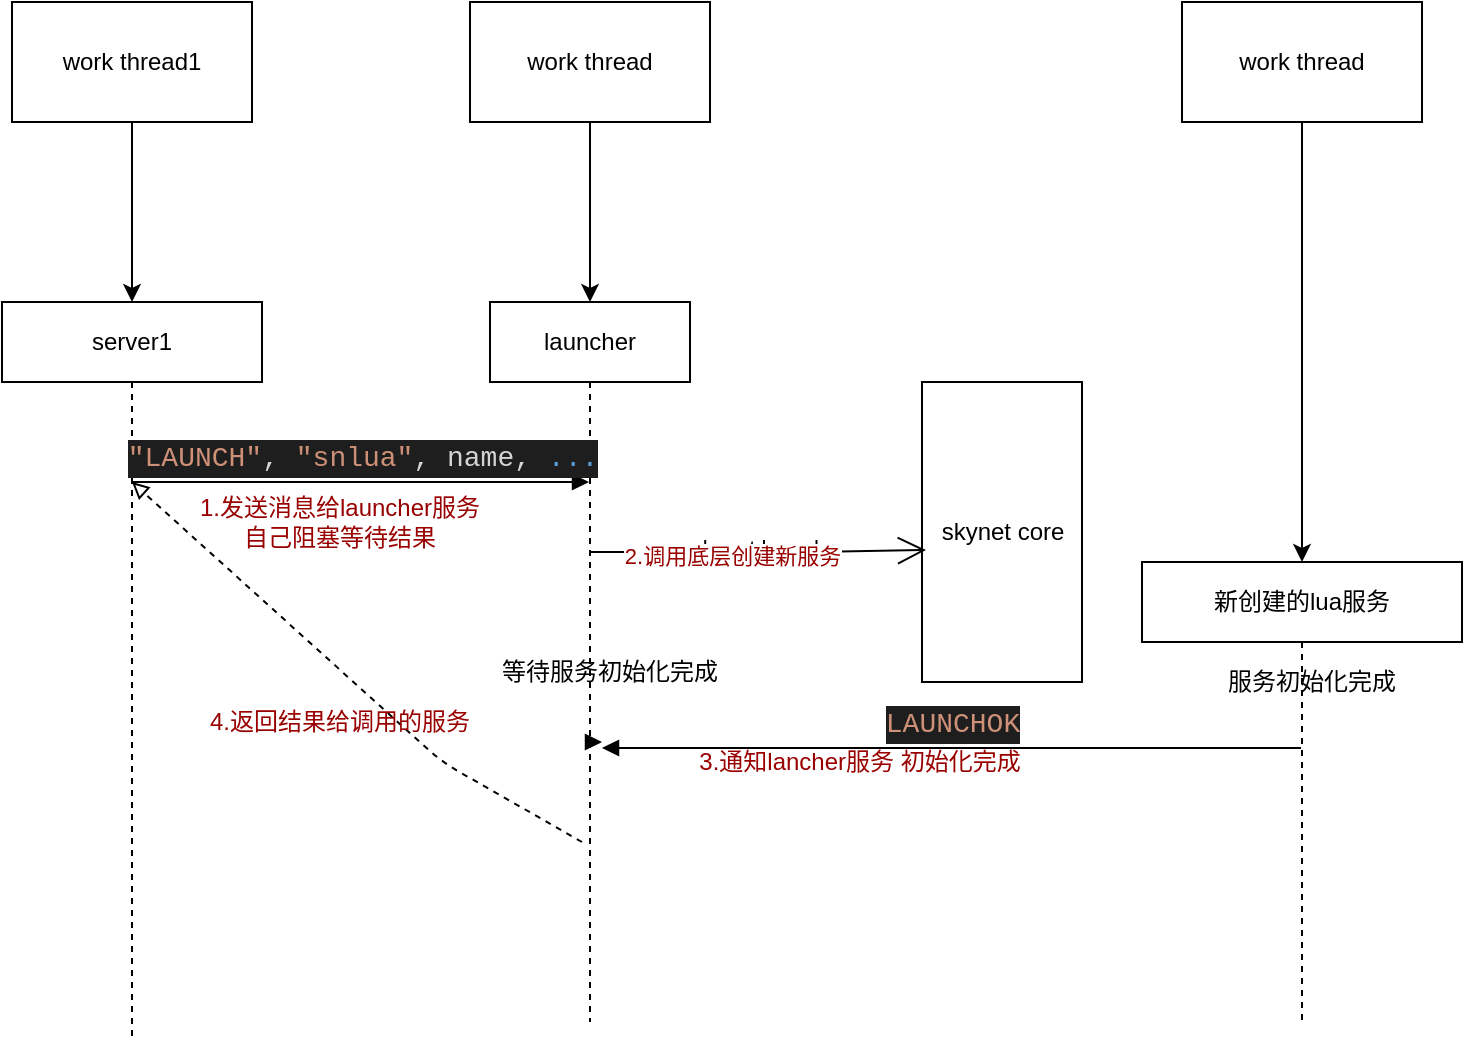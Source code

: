 <mxfile version="13.10.0" type="embed" pages="4">
    <diagram id="BVcocOF294EOQfKf0bh9" name="launcher">
        <mxGraphModel dx="1015" dy="790" grid="1" gridSize="10" guides="1" tooltips="1" connect="1" arrows="1" fold="1" page="1" pageScale="1" pageWidth="827" pageHeight="1169" math="0" shadow="0">
            <root>
                <mxCell id="N7cS-Tj5P9ANqblDh5nK-0"/>
                <mxCell id="N7cS-Tj5P9ANqblDh5nK-1" parent="N7cS-Tj5P9ANqblDh5nK-0"/>
                <mxCell id="N7cS-Tj5P9ANqblDh5nK-2" value="server1" style="shape=umlLifeline;perimeter=lifelinePerimeter;whiteSpace=wrap;html=1;container=1;collapsible=0;recursiveResize=0;outlineConnect=0;" parent="N7cS-Tj5P9ANqblDh5nK-1" vertex="1">
                    <mxGeometry x="120" y="190" width="130" height="370" as="geometry"/>
                </mxCell>
                <mxCell id="N7cS-Tj5P9ANqblDh5nK-3" value="launcher" style="shape=umlLifeline;perimeter=lifelinePerimeter;whiteSpace=wrap;html=1;container=1;collapsible=0;recursiveResize=0;outlineConnect=0;" parent="N7cS-Tj5P9ANqblDh5nK-1" vertex="1">
                    <mxGeometry x="364" y="190" width="100" height="360" as="geometry"/>
                </mxCell>
                <mxCell id="N7cS-Tj5P9ANqblDh5nK-26" value="等待服务初始化完成" style="text;html=1;strokeColor=none;fillColor=none;align=center;verticalAlign=middle;whiteSpace=wrap;rounded=0;" parent="N7cS-Tj5P9ANqblDh5nK-3" vertex="1">
                    <mxGeometry y="175" width="120" height="20" as="geometry"/>
                </mxCell>
                <mxCell id="N7cS-Tj5P9ANqblDh5nK-4" value="新创建的lua服务" style="shape=umlLifeline;perimeter=lifelinePerimeter;whiteSpace=wrap;html=1;container=1;collapsible=0;recursiveResize=0;outlineConnect=0;" parent="N7cS-Tj5P9ANqblDh5nK-1" vertex="1">
                    <mxGeometry x="690" y="320" width="160" height="230" as="geometry"/>
                </mxCell>
                <mxCell id="N7cS-Tj5P9ANqblDh5nK-23" value="服务初始化完成" style="text;html=1;strokeColor=none;fillColor=none;align=center;verticalAlign=middle;whiteSpace=wrap;rounded=0;" parent="N7cS-Tj5P9ANqblDh5nK-4" vertex="1">
                    <mxGeometry x="10" y="50" width="150" height="20" as="geometry"/>
                </mxCell>
                <mxCell id="N7cS-Tj5P9ANqblDh5nK-6" value="&lt;div style=&quot;color: rgb(212 , 212 , 212) ; background-color: rgb(30 , 30 , 30) ; font-family: &amp;#34;consolas&amp;#34; , &amp;#34;courier new&amp;#34; , monospace ; font-size: 14px ; line-height: 19px&quot;&gt;&lt;span style=&quot;color: #ce9178&quot;&gt;&quot;LAUNCH&quot;&lt;/span&gt;,&amp;nbsp;&lt;span style=&quot;color: #ce9178&quot;&gt;&quot;snlua&quot;&lt;/span&gt;,&amp;nbsp;name,&amp;nbsp;&lt;span style=&quot;color: #569cd6&quot;&gt;...&lt;/span&gt;&lt;/div&gt;" style="html=1;verticalAlign=bottom;endArrow=block;" parent="N7cS-Tj5P9ANqblDh5nK-1" source="N7cS-Tj5P9ANqblDh5nK-2" target="N7cS-Tj5P9ANqblDh5nK-3" edge="1">
                    <mxGeometry relative="1" as="geometry">
                        <mxPoint x="110" y="460" as="sourcePoint"/>
                        <Array as="points">
                            <mxPoint x="240" y="280"/>
                            <mxPoint x="310" y="280"/>
                        </Array>
                    </mxGeometry>
                </mxCell>
                <mxCell id="N7cS-Tj5P9ANqblDh5nK-14" value="skynet core" style="html=1;" parent="N7cS-Tj5P9ANqblDh5nK-1" vertex="1">
                    <mxGeometry x="580" y="230" width="80" height="150" as="geometry"/>
                </mxCell>
                <mxCell id="N7cS-Tj5P9ANqblDh5nK-18" value="" style="endArrow=open;endFill=1;endSize=12;html=1;entryX=0.025;entryY=0.56;entryDx=0;entryDy=0;entryPerimeter=0;" parent="N7cS-Tj5P9ANqblDh5nK-1" target="N7cS-Tj5P9ANqblDh5nK-14" edge="1">
                    <mxGeometry width="160" relative="1" as="geometry">
                        <mxPoint x="414" y="315" as="sourcePoint"/>
                        <mxPoint x="564" y="270" as="targetPoint"/>
                        <Array as="points">
                            <mxPoint x="529" y="315"/>
                        </Array>
                    </mxGeometry>
                </mxCell>
                <mxCell id="N7cS-Tj5P9ANqblDh5nK-19" value="skynet.launch" style="edgeLabel;html=1;align=center;verticalAlign=middle;resizable=0;points=[];" parent="N7cS-Tj5P9ANqblDh5nK-18" vertex="1" connectable="0">
                    <mxGeometry x="-0.008" y="2" relative="1" as="geometry">
                        <mxPoint as="offset"/>
                    </mxGeometry>
                </mxCell>
                <mxCell id="N7cS-Tj5P9ANqblDh5nK-20" value="&lt;font color=&quot;#990000&quot;&gt;2.调用底层创建新服务&lt;/font&gt;" style="edgeLabel;html=1;align=center;verticalAlign=middle;resizable=0;points=[];" parent="N7cS-Tj5P9ANqblDh5nK-18" vertex="1" connectable="0">
                    <mxGeometry x="-0.162" y="-2" relative="1" as="geometry">
                        <mxPoint as="offset"/>
                    </mxGeometry>
                </mxCell>
                <mxCell id="N7cS-Tj5P9ANqblDh5nK-22" value="" style="endArrow=block;dashed=1;endFill=0;html=1;" parent="N7cS-Tj5P9ANqblDh5nK-1" edge="1">
                    <mxGeometry width="160" relative="1" as="geometry">
                        <mxPoint x="410" y="460" as="sourcePoint"/>
                        <mxPoint x="185" y="280" as="targetPoint"/>
                        <Array as="points">
                            <mxPoint x="410" y="460"/>
                            <mxPoint x="340" y="420"/>
                        </Array>
                    </mxGeometry>
                </mxCell>
                <mxCell id="N7cS-Tj5P9ANqblDh5nK-24" value="&lt;div style=&quot;color: rgb(212 , 212 , 212) ; background-color: rgb(30 , 30 , 30) ; font-family: &amp;#34;consolas&amp;#34; , &amp;#34;courier new&amp;#34; , monospace ; font-size: 14px ; line-height: 19px&quot;&gt;&lt;div style=&quot;font-family: &amp;#34;consolas&amp;#34; , &amp;#34;courier new&amp;#34; , monospace ; line-height: 19px&quot;&gt;&lt;br&gt;&lt;/div&gt;&lt;/div&gt;" style="html=1;verticalAlign=bottom;endArrow=block;" parent="N7cS-Tj5P9ANqblDh5nK-1" source="N7cS-Tj5P9ANqblDh5nK-3" edge="1">
                    <mxGeometry relative="1" as="geometry">
                        <mxPoint x="179.5" y="290" as="sourcePoint"/>
                        <mxPoint x="420" y="410" as="targetPoint"/>
                        <Array as="points"/>
                    </mxGeometry>
                </mxCell>
                <mxCell id="N7cS-Tj5P9ANqblDh5nK-25" value="&lt;font color=&quot;#990000&quot;&gt;1.发送消息给launcher服务 自己阻塞等待结果&lt;/font&gt;" style="text;html=1;strokeColor=none;fillColor=none;align=center;verticalAlign=middle;whiteSpace=wrap;rounded=0;" parent="N7cS-Tj5P9ANqblDh5nK-1" vertex="1">
                    <mxGeometry x="214" y="290" width="150" height="20" as="geometry"/>
                </mxCell>
                <mxCell id="N7cS-Tj5P9ANqblDh5nK-27" value="&lt;font color=&quot;#990000&quot;&gt;3.通知lancher服务 初始化完成&lt;/font&gt;" style="text;html=1;strokeColor=none;fillColor=none;align=center;verticalAlign=middle;whiteSpace=wrap;rounded=0;" parent="N7cS-Tj5P9ANqblDh5nK-1" vertex="1">
                    <mxGeometry x="464" y="410" width="170" height="20" as="geometry"/>
                </mxCell>
                <mxCell id="N7cS-Tj5P9ANqblDh5nK-28" value="&lt;div style=&quot;color: rgb(212 , 212 , 212) ; background-color: rgb(30 , 30 , 30) ; font-family: &amp;#34;consolas&amp;#34; , &amp;#34;courier new&amp;#34; , monospace ; font-size: 14px ; line-height: 19px&quot;&gt;&lt;div style=&quot;font-family: &amp;#34;consolas&amp;#34; , &amp;#34;courier new&amp;#34; , monospace ; line-height: 19px&quot;&gt;&lt;span style=&quot;color: #ce9178&quot;&gt;LAUNCHOK&lt;/span&gt;&lt;/div&gt;&lt;/div&gt;" style="html=1;verticalAlign=bottom;endArrow=block;" parent="N7cS-Tj5P9ANqblDh5nK-1" source="N7cS-Tj5P9ANqblDh5nK-4" edge="1">
                    <mxGeometry relative="1" as="geometry">
                        <mxPoint x="669.5" y="410" as="sourcePoint"/>
                        <mxPoint x="420" y="413" as="targetPoint"/>
                        <Array as="points"/>
                    </mxGeometry>
                </mxCell>
                <mxCell id="N7cS-Tj5P9ANqblDh5nK-29" value="&lt;font color=&quot;#990000&quot;&gt;4.返回结果给调用的服务&lt;/font&gt;" style="text;html=1;strokeColor=none;fillColor=none;align=center;verticalAlign=middle;whiteSpace=wrap;rounded=0;" parent="N7cS-Tj5P9ANqblDh5nK-1" vertex="1">
                    <mxGeometry x="214" y="390" width="150" height="20" as="geometry"/>
                </mxCell>
                <mxCell id="N7cS-Tj5P9ANqblDh5nK-34" value="" style="edgeStyle=orthogonalEdgeStyle;rounded=0;orthogonalLoop=1;jettySize=auto;html=1;" parent="N7cS-Tj5P9ANqblDh5nK-1" source="N7cS-Tj5P9ANqblDh5nK-32" edge="1">
                    <mxGeometry relative="1" as="geometry">
                        <mxPoint x="185" y="190" as="targetPoint"/>
                    </mxGeometry>
                </mxCell>
                <mxCell id="N7cS-Tj5P9ANqblDh5nK-32" value="work thread1" style="rounded=0;whiteSpace=wrap;html=1;" parent="N7cS-Tj5P9ANqblDh5nK-1" vertex="1">
                    <mxGeometry x="125" y="40" width="120" height="60" as="geometry"/>
                </mxCell>
                <mxCell id="N7cS-Tj5P9ANqblDh5nK-36" value="" style="edgeStyle=orthogonalEdgeStyle;rounded=0;orthogonalLoop=1;jettySize=auto;html=1;" parent="N7cS-Tj5P9ANqblDh5nK-1" source="N7cS-Tj5P9ANqblDh5nK-35" edge="1">
                    <mxGeometry relative="1" as="geometry">
                        <mxPoint x="414" y="190" as="targetPoint"/>
                    </mxGeometry>
                </mxCell>
                <mxCell id="N7cS-Tj5P9ANqblDh5nK-35" value="work thread" style="rounded=0;whiteSpace=wrap;html=1;" parent="N7cS-Tj5P9ANqblDh5nK-1" vertex="1">
                    <mxGeometry x="354" y="40" width="120" height="60" as="geometry"/>
                </mxCell>
                <mxCell id="N7cS-Tj5P9ANqblDh5nK-38" value="" style="edgeStyle=orthogonalEdgeStyle;rounded=0;orthogonalLoop=1;jettySize=auto;html=1;" parent="N7cS-Tj5P9ANqblDh5nK-1" source="N7cS-Tj5P9ANqblDh5nK-37" edge="1">
                    <mxGeometry relative="1" as="geometry">
                        <mxPoint x="770" y="320" as="targetPoint"/>
                    </mxGeometry>
                </mxCell>
                <mxCell id="N7cS-Tj5P9ANqblDh5nK-37" value="work thread" style="rounded=0;whiteSpace=wrap;html=1;" parent="N7cS-Tj5P9ANqblDh5nK-1" vertex="1">
                    <mxGeometry x="710" y="40" width="120" height="60" as="geometry"/>
                </mxCell>
            </root>
        </mxGraphModel>
    </diagram>
    <diagram id="YuinTmxlAXi_DsygBOYE" name="bootstrap">
        &#xa;
        <mxGraphModel dx="1741" dy="790" grid="1" gridSize="10" guides="1" tooltips="1" connect="1" arrows="1" fold="1" page="1" pageScale="1" pageWidth="827" pageHeight="1169" math="0" shadow="0">
            &#xa;
            <root>
                &#xa;
                <mxCell id="qWb8Fz8Nif-EbRzD5MJJ-0"/>
                &#xa;
                <mxCell id="qWb8Fz8Nif-EbRzD5MJJ-1" parent="qWb8Fz8Nif-EbRzD5MJJ-0"/>
                &#xa;
                <mxCell id="qWb8Fz8Nif-EbRzD5MJJ-8" style="edgeStyle=orthogonalEdgeStyle;rounded=0;orthogonalLoop=1;jettySize=auto;html=1;exitX=0.5;exitY=1;exitDx=0;exitDy=0;entryX=0.5;entryY=0;entryDx=0;entryDy=0;" parent="qWb8Fz8Nif-EbRzD5MJJ-1" source="qWb8Fz8Nif-EbRzD5MJJ-3" target="qWb8Fz8Nif-EbRzD5MJJ-4" edge="1">
                    &#xa;
                    <mxGeometry relative="1" as="geometry"/>
                    &#xa;
                </mxCell>
                &#xa;
                <mxCell id="qWb8Fz8Nif-EbRzD5MJJ-3" value="bootstrap 加载服务" style="ellipse;whiteSpace=wrap;html=1;" parent="qWb8Fz8Nif-EbRzD5MJJ-1" vertex="1">
                    &#xa;
                    <mxGeometry x="90" y="100" width="140" height="70" as="geometry"/>
                    &#xa;
                </mxCell>
                &#xa;
                <mxCell id="qWb8Fz8Nif-EbRzD5MJJ-9" style="edgeStyle=orthogonalEdgeStyle;rounded=0;orthogonalLoop=1;jettySize=auto;html=1;exitX=0.5;exitY=1;exitDx=0;exitDy=0;entryX=0.5;entryY=0;entryDx=0;entryDy=0;" parent="qWb8Fz8Nif-EbRzD5MJJ-1" source="qWb8Fz8Nif-EbRzD5MJJ-4" target="qWb8Fz8Nif-EbRzD5MJJ-5" edge="1">
                    &#xa;
                    <mxGeometry relative="1" as="geometry"/>
                    &#xa;
                </mxCell>
                &#xa;
                <mxCell id="qWb8Fz8Nif-EbRzD5MJJ-4" value="创建launcher 服务" style="html=1;" parent="qWb8Fz8Nif-EbRzD5MJJ-1" vertex="1">
                    &#xa;
                    <mxGeometry x="105" y="220" width="110" height="50" as="geometry"/>
                    &#xa;
                </mxCell>
                &#xa;
                <mxCell id="qWb8Fz8Nif-EbRzD5MJJ-5" value="harbor_id == 0" style="rhombus;whiteSpace=wrap;html=1;fillColor=none;strokeColor=#FFFFFF;" parent="qWb8Fz8Nif-EbRzD5MJJ-1" vertex="1">
                    &#xa;
                    <mxGeometry x="100" y="330" width="120" height="40" as="geometry"/>
                    &#xa;
                </mxCell>
                &#xa;
                <mxCell id="qWb8Fz8Nif-EbRzD5MJJ-6" value="no" style="edgeStyle=orthogonalEdgeStyle;html=1;align=left;verticalAlign=bottom;endArrow=open;endSize=8;strokeColor=#FFFFFF;entryX=0.5;entryY=0;entryDx=0;entryDy=0;" parent="qWb8Fz8Nif-EbRzD5MJJ-1" source="qWb8Fz8Nif-EbRzD5MJJ-5" target="qWb8Fz8Nif-EbRzD5MJJ-14" edge="1">
                    &#xa;
                    <mxGeometry x="-1" relative="1" as="geometry">
                        &#xa;
                        <mxPoint x="300" y="350" as="targetPoint"/>
                        &#xa;
                    </mxGeometry>
                    &#xa;
                </mxCell>
                &#xa;
                <mxCell id="qWb8Fz8Nif-EbRzD5MJJ-7" value="yes" style="edgeStyle=orthogonalEdgeStyle;html=1;align=left;verticalAlign=top;endArrow=open;endSize=8;strokeColor=#FFFFFF;entryX=0.5;entryY=0;entryDx=0;entryDy=0;exitX=-0.033;exitY=0.522;exitDx=0;exitDy=0;exitPerimeter=0;" parent="qWb8Fz8Nif-EbRzD5MJJ-1" source="qWb8Fz8Nif-EbRzD5MJJ-5" target="qWb8Fz8Nif-EbRzD5MJJ-10" edge="1">
                    &#xa;
                    <mxGeometry x="-1" relative="1" as="geometry">
                        &#xa;
                        <mxPoint x="160" y="430" as="targetPoint"/>
                        &#xa;
                    </mxGeometry>
                    &#xa;
                </mxCell>
                &#xa;
                <mxCell id="qWb8Fz8Nif-EbRzD5MJJ-24" style="edgeStyle=orthogonalEdgeStyle;rounded=0;orthogonalLoop=1;jettySize=auto;html=1;entryX=0.5;entryY=0;entryDx=0;entryDy=0;strokeColor=#FFFFFF;" parent="qWb8Fz8Nif-EbRzD5MJJ-1" source="qWb8Fz8Nif-EbRzD5MJJ-10" target="qWb8Fz8Nif-EbRzD5MJJ-12" edge="1">
                    &#xa;
                    <mxGeometry relative="1" as="geometry"/>
                    &#xa;
                </mxCell>
                &#xa;
                <mxCell id="qWb8Fz8Nif-EbRzD5MJJ-10" value="standalone = true" style="html=1;" parent="qWb8Fz8Nif-EbRzD5MJJ-1" vertex="1">
                    &#xa;
                    <mxGeometry x="-60" y="430" width="110" height="50" as="geometry"/>
                    &#xa;
                </mxCell>
                &#xa;
                <mxCell id="qWb8Fz8Nif-EbRzD5MJJ-26" style="edgeStyle=orthogonalEdgeStyle;rounded=0;orthogonalLoop=1;jettySize=auto;html=1;entryX=0.5;entryY=0;entryDx=0;entryDy=0;strokeColor=#FFFFFF;exitX=0.5;exitY=1;exitDx=0;exitDy=0;" parent="qWb8Fz8Nif-EbRzD5MJJ-1" source="qWb8Fz8Nif-EbRzD5MJJ-12" target="qWb8Fz8Nif-EbRzD5MJJ-25" edge="1">
                    &#xa;
                    <mxGeometry relative="1" as="geometry"/>
                    &#xa;
                </mxCell>
                &#xa;
                <mxCell id="qWb8Fz8Nif-EbRzD5MJJ-12" value="创建cdummy服务" style="html=1;" parent="qWb8Fz8Nif-EbRzD5MJJ-1" vertex="1">
                    &#xa;
                    <mxGeometry x="-60" y="510" width="110" height="50" as="geometry"/>
                    &#xa;
                </mxCell>
                &#xa;
                <mxCell id="qWb8Fz8Nif-EbRzD5MJJ-14" value="&lt;span&gt;standalone == true&lt;/span&gt;" style="rhombus;whiteSpace=wrap;html=1;fillColor=none;strokeColor=#FFFFFF;" parent="qWb8Fz8Nif-EbRzD5MJJ-1" vertex="1">
                    &#xa;
                    <mxGeometry x="270" y="420" width="120" height="40" as="geometry"/>
                    &#xa;
                </mxCell>
                &#xa;
                <mxCell id="qWb8Fz8Nif-EbRzD5MJJ-15" value="no" style="edgeStyle=orthogonalEdgeStyle;html=1;align=left;verticalAlign=bottom;endArrow=open;endSize=8;strokeColor=#FFFFFF;entryX=1;entryY=0.5;entryDx=0;entryDy=0;exitX=1;exitY=0.5;exitDx=0;exitDy=0;" parent="qWb8Fz8Nif-EbRzD5MJJ-1" source="qWb8Fz8Nif-EbRzD5MJJ-14" target="qWb8Fz8Nif-EbRzD5MJJ-22" edge="1">
                    &#xa;
                    <mxGeometry x="-1" relative="1" as="geometry">
                        &#xa;
                        <mxPoint x="490" y="350" as="targetPoint"/>
                        &#xa;
                        <Array as="points">
                            &#xa;
                            <mxPoint x="500" y="440"/>
                            &#xa;
                            <mxPoint x="500" y="635"/>
                            &#xa;
                        </Array>
                        &#xa;
                    </mxGeometry>
                    &#xa;
                </mxCell>
                &#xa;
                <mxCell id="qWb8Fz8Nif-EbRzD5MJJ-17" value="创建cmaster服务" style="html=1;" parent="qWb8Fz8Nif-EbRzD5MJJ-1" vertex="1">
                    &#xa;
                    <mxGeometry x="160" y="510" width="110" height="50" as="geometry"/>
                    &#xa;
                </mxCell>
                &#xa;
                <mxCell id="qWb8Fz8Nif-EbRzD5MJJ-20" value="" style="edgeStyle=orthogonalEdgeStyle;html=1;align=left;verticalAlign=bottom;endArrow=open;endSize=8;strokeColor=#FFFFFF;exitX=0;exitY=0.5;exitDx=0;exitDy=0;" parent="qWb8Fz8Nif-EbRzD5MJJ-1" source="qWb8Fz8Nif-EbRzD5MJJ-14" target="qWb8Fz8Nif-EbRzD5MJJ-17" edge="1">
                    &#xa;
                    <mxGeometry x="-1" y="20" relative="1" as="geometry">
                        &#xa;
                        <mxPoint x="250.05" y="560" as="targetPoint"/>
                        &#xa;
                        <mxPoint x="190" y="450" as="sourcePoint"/>
                        &#xa;
                        <Array as="points">
                            &#xa;
                            <mxPoint x="210" y="440"/>
                            &#xa;
                        </Array>
                        &#xa;
                        <mxPoint as="offset"/>
                        &#xa;
                    </mxGeometry>
                    &#xa;
                </mxCell>
                &#xa;
                <mxCell id="qWb8Fz8Nif-EbRzD5MJJ-21" value="yes" style="edgeLabel;html=1;align=center;verticalAlign=middle;resizable=0;points=[];" parent="qWb8Fz8Nif-EbRzD5MJJ-20" vertex="1" connectable="0">
                    &#xa;
                    <mxGeometry x="-0.227" relative="1" as="geometry">
                        &#xa;
                        <mxPoint as="offset"/>
                        &#xa;
                    </mxGeometry>
                    &#xa;
                </mxCell>
                &#xa;
                <mxCell id="qWb8Fz8Nif-EbRzD5MJJ-22" value="创建slave服务" style="html=1;" parent="qWb8Fz8Nif-EbRzD5MJJ-1" vertex="1">
                    &#xa;
                    <mxGeometry x="304" y="610" width="110" height="50" as="geometry"/>
                    &#xa;
                </mxCell>
                &#xa;
                <mxCell id="qWb8Fz8Nif-EbRzD5MJJ-29" style="edgeStyle=orthogonalEdgeStyle;rounded=0;orthogonalLoop=1;jettySize=auto;html=1;entryX=0.5;entryY=0;entryDx=0;entryDy=0;strokeColor=#FFFFFF;" parent="qWb8Fz8Nif-EbRzD5MJJ-1" source="qWb8Fz8Nif-EbRzD5MJJ-25" target="qWb8Fz8Nif-EbRzD5MJJ-28" edge="1">
                    &#xa;
                    <mxGeometry relative="1" as="geometry"/>
                    &#xa;
                </mxCell>
                &#xa;
                <mxCell id="0" value="yes" style="edgeLabel;html=1;align=center;verticalAlign=middle;resizable=0;points=[];" parent="qWb8Fz8Nif-EbRzD5MJJ-29" vertex="1" connectable="0">
                    &#xa;
                    <mxGeometry x="0.3" y="-1" relative="1" as="geometry">
                        &#xa;
                        <mxPoint as="offset"/>
                        &#xa;
                    </mxGeometry>
                    &#xa;
                </mxCell>
                &#xa;
                <mxCell id="qWb8Fz8Nif-EbRzD5MJJ-25" value="standalone == true" style="rhombus;whiteSpace=wrap;html=1;fillColor=none;strokeColor=#FFFFFF;" parent="qWb8Fz8Nif-EbRzD5MJJ-1" vertex="1">
                    &#xa;
                    <mxGeometry x="115" y="710" width="120" height="40" as="geometry"/>
                    &#xa;
                </mxCell>
                &#xa;
                <mxCell id="qWb8Fz8Nif-EbRzD5MJJ-31" value="" style="edgeStyle=orthogonalEdgeStyle;rounded=0;orthogonalLoop=1;jettySize=auto;html=1;strokeColor=#FFFFFF;" parent="qWb8Fz8Nif-EbRzD5MJJ-1" source="qWb8Fz8Nif-EbRzD5MJJ-28" target="qWb8Fz8Nif-EbRzD5MJJ-30" edge="1">
                    &#xa;
                    <mxGeometry relative="1" as="geometry"/>
                    &#xa;
                </mxCell>
                &#xa;
                <mxCell id="qWb8Fz8Nif-EbRzD5MJJ-28" value="创建datacenter服务" style="html=1;" parent="qWb8Fz8Nif-EbRzD5MJJ-1" vertex="1">
                    &#xa;
                    <mxGeometry x="120" y="790" width="110" height="50" as="geometry"/>
                    &#xa;
                </mxCell>
                &#xa;
                <mxCell id="qWb8Fz8Nif-EbRzD5MJJ-33" value="" style="edgeStyle=orthogonalEdgeStyle;rounded=0;orthogonalLoop=1;jettySize=auto;html=1;strokeColor=#FFFFFF;" parent="qWb8Fz8Nif-EbRzD5MJJ-1" source="qWb8Fz8Nif-EbRzD5MJJ-30" target="qWb8Fz8Nif-EbRzD5MJJ-32" edge="1">
                    &#xa;
                    <mxGeometry relative="1" as="geometry"/>
                    &#xa;
                </mxCell>
                &#xa;
                <mxCell id="qWb8Fz8Nif-EbRzD5MJJ-30" value="创建server_mgr服务" style="html=1;" parent="qWb8Fz8Nif-EbRzD5MJJ-1" vertex="1">
                    &#xa;
                    <mxGeometry x="120" y="860" width="110" height="50" as="geometry"/>
                    &#xa;
                </mxCell>
                &#xa;
                <mxCell id="qWb8Fz8Nif-EbRzD5MJJ-32" value="结束" style="ellipse;whiteSpace=wrap;html=1;" parent="qWb8Fz8Nif-EbRzD5MJJ-1" vertex="1">
                    &#xa;
                    <mxGeometry x="105" y="940" width="140" height="70" as="geometry"/>
                    &#xa;
                </mxCell>
                &#xa;
                <mxCell id="qWb8Fz8Nif-EbRzD5MJJ-34" value="no" style="edgeStyle=orthogonalEdgeStyle;html=1;align=left;verticalAlign=bottom;endArrow=open;endSize=8;strokeColor=#FFFFFF;entryX=0;entryY=0.5;entryDx=0;entryDy=0;exitX=0.5;exitY=1;exitDx=0;exitDy=0;" parent="qWb8Fz8Nif-EbRzD5MJJ-1" source="qWb8Fz8Nif-EbRzD5MJJ-17" target="qWb8Fz8Nif-EbRzD5MJJ-22" edge="1">
                    &#xa;
                    <mxGeometry x="-1" relative="1" as="geometry">
                        &#xa;
                        <mxPoint x="424" y="645" as="targetPoint"/>
                        &#xa;
                        <mxPoint x="400" y="450" as="sourcePoint"/>
                        &#xa;
                        <Array as="points">
                            &#xa;
                            <mxPoint x="215" y="635"/>
                            &#xa;
                        </Array>
                        &#xa;
                    </mxGeometry>
                    &#xa;
                </mxCell>
                &#xa;
                <mxCell id="qWb8Fz8Nif-EbRzD5MJJ-37" value="" style="edgeStyle=orthogonalEdgeStyle;html=1;align=left;verticalAlign=bottom;endArrow=open;endSize=8;strokeColor=#FFFFFF;exitX=0.5;exitY=1;exitDx=0;exitDy=0;" parent="qWb8Fz8Nif-EbRzD5MJJ-1" source="qWb8Fz8Nif-EbRzD5MJJ-22" edge="1">
                    &#xa;
                    <mxGeometry x="-1" y="-10" relative="1" as="geometry">
                        &#xa;
                        <mxPoint x="235" y="730" as="targetPoint"/>
                        &#xa;
                        <mxPoint x="400" y="450" as="sourcePoint"/>
                        &#xa;
                        <Array as="points">
                            &#xa;
                            <mxPoint x="359" y="730"/>
                            &#xa;
                        </Array>
                        &#xa;
                        <mxPoint x="10" y="-10" as="offset"/>
                        &#xa;
                    </mxGeometry>
                    &#xa;
                </mxCell>
                &#xa;
                <mxCell id="1" style="edgeStyle=orthogonalEdgeStyle;rounded=0;orthogonalLoop=1;jettySize=auto;html=1;strokeColor=#FFFFFF;exitX=0;exitY=0.5;exitDx=0;exitDy=0;" parent="qWb8Fz8Nif-EbRzD5MJJ-1" source="qWb8Fz8Nif-EbRzD5MJJ-25" edge="1">
                    &#xa;
                    <mxGeometry relative="1" as="geometry">
                        &#xa;
                        <mxPoint x="185.0" y="760" as="sourcePoint"/>
                        &#xa;
                        <mxPoint x="120" y="890" as="targetPoint"/>
                        &#xa;
                        <Array as="points">
                            &#xa;
                            <mxPoint x="90" y="730"/>
                            &#xa;
                            <mxPoint x="90" y="890"/>
                            &#xa;
                        </Array>
                        &#xa;
                    </mxGeometry>
                    &#xa;
                </mxCell>
                &#xa;
                <mxCell id="2" value="no" style="edgeLabel;html=1;align=center;verticalAlign=middle;resizable=0;points=[];" parent="1" vertex="1" connectable="0">
                    &#xa;
                    <mxGeometry x="0.3" y="-1" relative="1" as="geometry">
                        &#xa;
                        <mxPoint as="offset"/>
                        &#xa;
                    </mxGeometry>
                    &#xa;
                </mxCell>
                &#xa;
            </root>
            &#xa;
        </mxGraphModel>
        &#xa;
    </diagram>
    <diagram id="FMhBXI_THaq8xAp41wyf" name="第 1 页">
        &#xa;        &#xa;        &#xa;&#xa;&#xa;
        <mxGraphModel dx="2811" dy="617" grid="1" gridSize="10" guides="1" tooltips="1" connect="1" arrows="1" fold="1" page="1" pageScale="1" pageWidth="827" pageHeight="1169" math="0" shadow="0">
            &#xa;            &#xa;            &#xa;&#xa;&#xa;
            <root>
                &#xa;                &#xa;                &#xa;&#xa;&#xa;
                <mxCell id="0"/>
                &#xa;                &#xa;                &#xa;&#xa;&#xa;
                <mxCell id="1" parent="0"/>
                &#xa;                &#xa;                &#xa;&#xa;&#xa;
                <mxCell id="5" value="skynet_module" style="swimlane;fontStyle=1;align=center;verticalAlign=top;childLayout=stackLayout;horizontal=1;startSize=26;horizontalStack=0;resizeParent=1;resizeParentMax=0;resizeLast=0;collapsible=1;marginBottom=0;" parent="1" vertex="1">
                    &#xa;                    &#xa;                    &#xa;&#xa;&#xa;
                    <mxGeometry x="140" y="1363" width="300" height="302" as="geometry"/>
                    &#xa;                    &#xa;                    &#xa;&#xa;&#xa;
                </mxCell>
                &#xa;                &#xa;                &#xa;&#xa;&#xa;
                <object label="+ name:char*&#10;" id="6">
                    &#xa;                    &#xa;                    &#xa;&#xa;&#xa;
                    <mxCell style="text;strokeColor=none;fillColor=none;align=left;verticalAlign=top;spacingLeft=4;spacingRight=4;overflow=hidden;rotatable=0;points=[[0,0.5],[1,0.5]];portConstraint=eastwest;" parent="5" vertex="1">
                        &#xa;                        &#xa;                        &#xa;&#xa;&#xa;
                        <mxGeometry y="26" width="300" height="26" as="geometry"/>
                        &#xa;                        &#xa;                        &#xa;&#xa;&#xa;
                    </mxCell>
                    &#xa;                    &#xa;                    &#xa;&#xa;&#xa;
                </object>
                &#xa;                &#xa;                &#xa;&#xa;&#xa;
                <mxCell id="10" value="+ module:void*" style="text;strokeColor=none;fillColor=none;align=left;verticalAlign=top;spacingLeft=4;spacingRight=4;overflow=hidden;rotatable=0;points=[[0,0.5],[1,0.5]];portConstraint=eastwest;" parent="5" vertex="1">
                    &#xa;                    &#xa;                    &#xa;&#xa;&#xa;
                    <mxGeometry y="52" width="300" height="26" as="geometry"/>
                    &#xa;                    &#xa;                    &#xa;&#xa;&#xa;
                </mxCell>
                &#xa;                &#xa;                &#xa;&#xa;&#xa;
                <mxCell id="11" value="+ create:skynet_dl_create" style="text;strokeColor=none;fillColor=none;align=left;verticalAlign=top;spacingLeft=4;spacingRight=4;overflow=hidden;rotatable=0;points=[[0,0.5],[1,0.5]];portConstraint=eastwest;" parent="5" vertex="1">
                    &#xa;                    &#xa;                    &#xa;&#xa;&#xa;
                    <mxGeometry y="78" width="300" height="26" as="geometry"/>
                    &#xa;                    &#xa;                    &#xa;&#xa;&#xa;
                </mxCell>
                &#xa;                &#xa;                &#xa;&#xa;&#xa;
                <mxCell id="12" value="+ init:skynet_dl_init" style="text;strokeColor=none;fillColor=none;align=left;verticalAlign=top;spacingLeft=4;spacingRight=4;overflow=hidden;rotatable=0;points=[[0,0.5],[1,0.5]];portConstraint=eastwest;" parent="5" vertex="1">
                    &#xa;                    &#xa;                    &#xa;&#xa;&#xa;
                    <mxGeometry y="104" width="300" height="26" as="geometry"/>
                    &#xa;                    &#xa;                    &#xa;&#xa;&#xa;
                </mxCell>
                &#xa;                &#xa;                &#xa;&#xa;&#xa;
                <mxCell id="13" value="+ release:skynet_dl_release" style="text;strokeColor=none;fillColor=none;align=left;verticalAlign=top;spacingLeft=4;spacingRight=4;overflow=hidden;rotatable=0;points=[[0,0.5],[1,0.5]];portConstraint=eastwest;" parent="5" vertex="1">
                    &#xa;                    &#xa;                    &#xa;&#xa;&#xa;
                    <mxGeometry y="130" width="300" height="26" as="geometry"/>
                    &#xa;                    &#xa;                    &#xa;&#xa;&#xa;
                </mxCell>
                &#xa;                &#xa;                &#xa;&#xa;&#xa;
                <mxCell id="14" value="+ signal:skynet_dl_signal&#10;" style="text;strokeColor=none;fillColor=none;align=left;verticalAlign=top;spacingLeft=4;spacingRight=4;overflow=hidden;rotatable=0;points=[[0,0.5],[1,0.5]];portConstraint=eastwest;" parent="5" vertex="1">
                    &#xa;                    &#xa;                    &#xa;&#xa;&#xa;
                    <mxGeometry y="156" width="300" height="26" as="geometry"/>
                    &#xa;                    &#xa;                    &#xa;&#xa;&#xa;
                </mxCell>
                &#xa;                &#xa;                &#xa;&#xa;&#xa;
                <mxCell id="7" value="" style="line;strokeWidth=1;fillColor=none;align=left;verticalAlign=middle;spacingTop=-1;spacingLeft=3;spacingRight=3;rotatable=0;labelPosition=right;points=[];portConstraint=eastwest;" parent="5" vertex="1">
                    &#xa;                    &#xa;                    &#xa;&#xa;&#xa;
                    <mxGeometry y="182" width="300" height="8" as="geometry"/>
                    &#xa;                    &#xa;                    &#xa;&#xa;&#xa;
                </mxCell>
                &#xa;                &#xa;                &#xa;&#xa;&#xa;
                <mxCell id="24" value="" style="line;strokeWidth=1;fillColor=none;align=left;verticalAlign=middle;spacingTop=-1;spacingLeft=3;spacingRight=3;rotatable=0;labelPosition=right;points=[];portConstraint=eastwest;" parent="5" vertex="1">
                    &#xa;                    &#xa;                    &#xa;&#xa;&#xa;
                    <mxGeometry y="190" width="300" height="8" as="geometry"/>
                    &#xa;                    &#xa;                    &#xa;&#xa;&#xa;
                </mxCell>
                &#xa;                &#xa;                &#xa;&#xa;&#xa;
                <mxCell id="25" value="+ skynet_module_instance_create(): void" style="text;strokeColor=#2D7600;fillColor=#60a917;align=left;verticalAlign=top;spacingLeft=4;spacingRight=4;overflow=hidden;rotatable=0;points=[[0,0.5],[1,0.5]];portConstraint=eastwest;fontColor=#ffffff;" parent="5" vertex="1">
                    &#xa;                    &#xa;                    &#xa;&#xa;&#xa;
                    <mxGeometry y="198" width="300" height="26" as="geometry"/>
                    &#xa;                    &#xa;                    &#xa;&#xa;&#xa;
                </mxCell>
                &#xa;                &#xa;                &#xa;&#xa;&#xa;
                <mxCell id="26" value="+ skynet_module_instance_init(inst,ctx,param): int" style="text;strokeColor=#2D7600;fillColor=#60a917;align=left;verticalAlign=top;spacingLeft=4;spacingRight=4;overflow=hidden;rotatable=0;points=[[0,0.5],[1,0.5]];portConstraint=eastwest;fontColor=#ffffff;" parent="5" vertex="1">
                    &#xa;                    &#xa;                    &#xa;&#xa;&#xa;
                    <mxGeometry y="224" width="300" height="26" as="geometry"/>
                    &#xa;                    &#xa;                    &#xa;&#xa;&#xa;
                </mxCell>
                &#xa;                &#xa;                &#xa;&#xa;&#xa;
                <mxCell id="27" value="+ skynet_module_instance_release(inst): void" style="text;strokeColor=#2D7600;fillColor=#60a917;align=left;verticalAlign=top;spacingLeft=4;spacingRight=4;overflow=hidden;rotatable=0;points=[[0,0.5],[1,0.5]];portConstraint=eastwest;fontColor=#ffffff;" parent="5" vertex="1">
                    &#xa;                    &#xa;                    &#xa;&#xa;&#xa;
                    <mxGeometry y="250" width="300" height="26" as="geometry"/>
                    &#xa;                    &#xa;                    &#xa;&#xa;&#xa;
                </mxCell>
                &#xa;                &#xa;                &#xa;&#xa;&#xa;
                <mxCell id="28" value="+ skynet_module_instance_signal(inst,sigle): void" style="text;strokeColor=#2D7600;fillColor=#60a917;align=left;verticalAlign=top;spacingLeft=4;spacingRight=4;overflow=hidden;rotatable=0;points=[[0,0.5],[1,0.5]];portConstraint=eastwest;fontColor=#ffffff;" parent="5" vertex="1">
                    &#xa;                    &#xa;                    &#xa;&#xa;&#xa;
                    <mxGeometry y="276" width="300" height="26" as="geometry"/>
                    &#xa;                    &#xa;                    &#xa;&#xa;&#xa;
                </mxCell>
                &#xa;                &#xa;                &#xa;&#xa;&#xa;
                <mxCell id="15" value="modules" style="swimlane;fontStyle=1;align=center;verticalAlign=top;childLayout=stackLayout;horizontal=1;startSize=26;horizontalStack=0;resizeParent=1;resizeParentMax=0;resizeLast=0;collapsible=1;marginBottom=0;" parent="1" vertex="1">
                    &#xa;                    &#xa;                    &#xa;&#xa;&#xa;
                    <mxGeometry x="195" y="1113" width="190" height="164" as="geometry"/>
                    &#xa;                    &#xa;                    &#xa;&#xa;&#xa;
                </mxCell>
                &#xa;                &#xa;                &#xa;&#xa;&#xa;
                <mxCell id="19" value="+ count:int" style="text;strokeColor=none;fillColor=none;align=left;verticalAlign=top;spacingLeft=4;spacingRight=4;overflow=hidden;rotatable=0;points=[[0,0.5],[1,0.5]];portConstraint=eastwest;" parent="15" vertex="1">
                    &#xa;                    &#xa;                    &#xa;&#xa;&#xa;
                    <mxGeometry y="26" width="190" height="26" as="geometry"/>
                    &#xa;                    &#xa;                    &#xa;&#xa;&#xa;
                </mxCell>
                &#xa;                &#xa;                &#xa;&#xa;&#xa;
                <mxCell id="21" value="+ lock:spinlock" style="text;strokeColor=none;fillColor=none;align=left;verticalAlign=top;spacingLeft=4;spacingRight=4;overflow=hidden;rotatable=0;points=[[0,0.5],[1,0.5]];portConstraint=eastwest;" parent="15" vertex="1">
                    &#xa;                    &#xa;                    &#xa;&#xa;&#xa;
                    <mxGeometry y="52" width="190" height="26" as="geometry"/>
                    &#xa;                    &#xa;                    &#xa;&#xa;&#xa;
                </mxCell>
                &#xa;                &#xa;                &#xa;&#xa;&#xa;
                <mxCell id="22" value="+ path:const char*" style="text;strokeColor=none;fillColor=none;align=left;verticalAlign=top;spacingLeft=4;spacingRight=4;overflow=hidden;rotatable=0;points=[[0,0.5],[1,0.5]];portConstraint=eastwest;" parent="15" vertex="1">
                    &#xa;                    &#xa;                    &#xa;&#xa;&#xa;
                    <mxGeometry y="78" width="190" height="26" as="geometry"/>
                    &#xa;                    &#xa;                    &#xa;&#xa;&#xa;
                </mxCell>
                &#xa;                &#xa;                &#xa;&#xa;&#xa;
                <mxCell id="16" value="+ m:skynet_module[32]" style="text;strokeColor=none;fillColor=none;align=left;verticalAlign=top;spacingLeft=4;spacingRight=4;overflow=hidden;rotatable=0;points=[[0,0.5],[1,0.5]];portConstraint=eastwest;" parent="15" vertex="1">
                    &#xa;                    &#xa;                    &#xa;&#xa;&#xa;
                    <mxGeometry y="104" width="190" height="26" as="geometry"/>
                    &#xa;                    &#xa;                    &#xa;&#xa;&#xa;
                </mxCell>
                &#xa;                &#xa;                &#xa;&#xa;&#xa;
                <mxCell id="17" value="" style="line;strokeWidth=1;fillColor=none;align=left;verticalAlign=middle;spacingTop=-1;spacingLeft=3;spacingRight=3;rotatable=0;labelPosition=right;points=[];portConstraint=eastwest;" parent="15" vertex="1">
                    &#xa;                    &#xa;                    &#xa;&#xa;&#xa;
                    <mxGeometry y="130" width="190" height="8" as="geometry"/>
                    &#xa;                    &#xa;                    &#xa;&#xa;&#xa;
                </mxCell>
                &#xa;                &#xa;                &#xa;&#xa;&#xa;
                <mxCell id="18" value="+ skynet_module_init(path): void" style="text;strokeColor=none;fillColor=none;align=left;verticalAlign=top;spacingLeft=4;spacingRight=4;overflow=hidden;rotatable=0;points=[[0,0.5],[1,0.5]];portConstraint=eastwest;" parent="15" vertex="1">
                    &#xa;                    &#xa;                    &#xa;&#xa;&#xa;
                    <mxGeometry y="138" width="190" height="26" as="geometry"/>
                    &#xa;                    &#xa;                    &#xa;&#xa;&#xa;
                </mxCell>
                &#xa;                &#xa;                &#xa;&#xa;&#xa;
                <mxCell id="29" value="" style="endArrow=diamondThin;endFill=1;endSize=24;html=1;entryX=0.506;entryY=1;entryDx=0;entryDy=0;entryPerimeter=0;exitX=0.5;exitY=0;exitDx=0;exitDy=0;" parent="1" source="5" target="18" edge="1">
                    &#xa;                    &#xa;                    &#xa;&#xa;&#xa;
                    <mxGeometry width="160" relative="1" as="geometry">
                        &#xa;                        &#xa;                        &#xa;&#xa;&#xa;
                        <mxPoint x="260" y="1470" as="sourcePoint"/>
                        &#xa;                        &#xa;                        &#xa;&#xa;&#xa;
                        <mxPoint x="380" y="1530" as="targetPoint"/>
                        &#xa;                        &#xa;                        &#xa;&#xa;&#xa;
                        <Array as="points"/>
                        &#xa;                        &#xa;                        &#xa;&#xa;&#xa;
                    </mxGeometry>
                    &#xa;                    &#xa;                    &#xa;&#xa;&#xa;
                </mxCell>
                &#xa;                &#xa;                &#xa;&#xa;&#xa;
                <mxCell id="34" value="skynet_env" style="swimlane;fontStyle=1;align=center;verticalAlign=top;childLayout=stackLayout;horizontal=1;startSize=26;horizontalStack=0;resizeParent=1;resizeParentMax=0;resizeLast=0;collapsible=1;marginBottom=0;" parent="1" vertex="1">
                    &#xa;                    &#xa;                    &#xa;&#xa;&#xa;
                    <mxGeometry x="-500" y="373" width="190" height="138" as="geometry"/>
                    &#xa;                    &#xa;                    &#xa;&#xa;&#xa;
                </mxCell>
                &#xa;                &#xa;                &#xa;&#xa;&#xa;
                <object label="+ L: lua_State" L="所有服务共享的虚拟机&#10;用于存储配置的环境变量" id="35">
                    &#xa;                    &#xa;                    &#xa;&#xa;&#xa;
                    <mxCell style="text;strokeColor=none;fillColor=none;align=left;verticalAlign=top;spacingLeft=4;spacingRight=4;overflow=hidden;rotatable=0;points=[[0,0.5],[1,0.5]];portConstraint=eastwest;" parent="34" vertex="1">
                        &#xa;                        &#xa;                        &#xa;&#xa;&#xa;
                        <mxGeometry y="26" width="190" height="26" as="geometry"/>
                        &#xa;                        &#xa;                        &#xa;&#xa;&#xa;
                    </mxCell>
                    &#xa;                    &#xa;                    &#xa;&#xa;&#xa;
                </object>
                &#xa;                &#xa;                &#xa;&#xa;&#xa;
                <mxCell id="38" value="+ lock: spinlock" style="text;strokeColor=none;fillColor=none;align=left;verticalAlign=top;spacingLeft=4;spacingRight=4;overflow=hidden;rotatable=0;points=[[0,0.5],[1,0.5]];portConstraint=eastwest;" parent="34" vertex="1">
                    &#xa;                    &#xa;                    &#xa;&#xa;&#xa;
                    <mxGeometry y="52" width="190" height="26" as="geometry"/>
                    &#xa;                    &#xa;                    &#xa;&#xa;&#xa;
                </mxCell>
                &#xa;                &#xa;                &#xa;&#xa;&#xa;
                <mxCell id="36" value="" style="line;strokeWidth=1;fillColor=none;align=left;verticalAlign=middle;spacingTop=-1;spacingLeft=3;spacingRight=3;rotatable=0;labelPosition=right;points=[];portConstraint=eastwest;" parent="34" vertex="1">
                    &#xa;                    &#xa;                    &#xa;&#xa;&#xa;
                    <mxGeometry y="78" width="190" height="8" as="geometry"/>
                    &#xa;                    &#xa;                    &#xa;&#xa;&#xa;
                </mxCell>
                &#xa;                &#xa;                &#xa;&#xa;&#xa;
                <mxCell id="37" value="+skynet_getenv(key):const char*" style="text;strokeColor=#2D7600;fillColor=#60a917;align=left;verticalAlign=top;spacingLeft=4;spacingRight=4;overflow=hidden;rotatable=0;points=[[0,0.5],[1,0.5]];portConstraint=eastwest;fontColor=#ffffff;" parent="34" vertex="1">
                    &#xa;                    &#xa;                    &#xa;&#xa;&#xa;
                    <mxGeometry y="86" width="190" height="26" as="geometry"/>
                    &#xa;                    &#xa;                    &#xa;&#xa;&#xa;
                </mxCell>
                &#xa;                &#xa;                &#xa;&#xa;&#xa;
                <mxCell id="39" value="+skynet_setenv(key,val):void" style="text;strokeColor=#2D7600;fillColor=#60a917;align=left;verticalAlign=top;spacingLeft=4;spacingRight=4;overflow=hidden;rotatable=0;points=[[0,0.5],[1,0.5]];portConstraint=eastwest;fontColor=#ffffff;" parent="34" vertex="1">
                    &#xa;                    &#xa;                    &#xa;&#xa;&#xa;
                    <mxGeometry y="112" width="190" height="26" as="geometry"/>
                    &#xa;                    &#xa;                    &#xa;&#xa;&#xa;
                </mxCell>
                &#xa;                &#xa;                &#xa;&#xa;&#xa;
                <mxCell id="40" value="所有服务共享的虚拟机&lt;br&gt;用于存储配置的环境变量" style="text;html=1;resizable=0;autosize=1;align=center;verticalAlign=middle;points=[];fillColor=none;strokeColor=none;rounded=0;" parent="1" vertex="1">
                    &#xa;                    &#xa;                    &#xa;&#xa;&#xa;
                    <mxGeometry x="-480" y="330" width="150" height="30" as="geometry"/>
                    &#xa;                    &#xa;                    &#xa;&#xa;&#xa;
                </mxCell>
                &#xa;                &#xa;                &#xa;&#xa;&#xa;
                <mxCell id="41" value="管理所有C服务模块" style="text;html=1;resizable=0;autosize=1;align=center;verticalAlign=middle;points=[];fillColor=none;strokeColor=none;rounded=0;" parent="1" vertex="1">
                    &#xa;                    &#xa;                    &#xa;&#xa;&#xa;
                    <mxGeometry x="230" y="1090" width="120" height="20" as="geometry"/>
                    &#xa;                    &#xa;                    &#xa;&#xa;&#xa;
                </mxCell>
                &#xa;                &#xa;                &#xa;&#xa;&#xa;
                <mxCell id="47" value="handle_name" style="swimlane;fontStyle=0;childLayout=stackLayout;horizontal=1;startSize=26;fillColor=none;horizontalStack=0;resizeParent=1;resizeParentMax=0;resizeLast=0;collapsible=1;marginBottom=0;" parent="1" vertex="1">
                    &#xa;                    &#xa;                    &#xa;&#xa;&#xa;
                    <mxGeometry x="-17" y="650" width="150" height="78" as="geometry"/>
                    &#xa;                    &#xa;                    &#xa;&#xa;&#xa;
                </mxCell>
                &#xa;                &#xa;                &#xa;&#xa;&#xa;
                <mxCell id="48" value="+ name: char*  服务名" style="text;strokeColor=none;fillColor=none;align=left;verticalAlign=top;spacingLeft=4;spacingRight=4;overflow=hidden;rotatable=0;points=[[0,0.5],[1,0.5]];portConstraint=eastwest;" parent="47" vertex="1">
                    &#xa;                    &#xa;                    &#xa;&#xa;&#xa;
                    <mxGeometry y="26" width="150" height="26" as="geometry"/>
                    &#xa;                    &#xa;                    &#xa;&#xa;&#xa;
                </mxCell>
                &#xa;                &#xa;                &#xa;&#xa;&#xa;
                <mxCell id="49" value="+ handle: int     服务句柄id" style="text;strokeColor=none;fillColor=none;align=left;verticalAlign=top;spacingLeft=4;spacingRight=4;overflow=hidden;rotatable=0;points=[[0,0.5],[1,0.5]];portConstraint=eastwest;" parent="47" vertex="1">
                    &#xa;                    &#xa;                    &#xa;&#xa;&#xa;
                    <mxGeometry y="52" width="150" height="26" as="geometry"/>
                    &#xa;                    &#xa;                    &#xa;&#xa;&#xa;
                </mxCell>
                &#xa;                &#xa;                &#xa;&#xa;&#xa;
                <mxCell id="51" value="handle_storage" style="swimlane;fontStyle=1;align=center;verticalAlign=top;childLayout=stackLayout;horizontal=1;startSize=26;horizontalStack=0;resizeParent=1;resizeParentMax=0;resizeLast=0;collapsible=1;marginBottom=0;" parent="1" vertex="1">
                    &#xa;                    &#xa;                    &#xa;&#xa;&#xa;
                    <mxGeometry x="-607" y="620" width="470" height="372" as="geometry"/>
                    &#xa;                    &#xa;                    &#xa;&#xa;&#xa;
                </mxCell>
                &#xa;                &#xa;                &#xa;&#xa;&#xa;
                <mxCell id="52" value="+ name:handle_name []  名字数组&#10; " style="text;strokeColor=none;fillColor=none;align=left;verticalAlign=top;spacingLeft=4;spacingRight=4;overflow=hidden;rotatable=0;points=[[0,0.5],[1,0.5]];portConstraint=eastwest;" parent="51" vertex="1">
                    &#xa;                    &#xa;                    &#xa;&#xa;&#xa;
                    <mxGeometry y="26" width="470" height="26" as="geometry"/>
                    &#xa;                    &#xa;                    &#xa;&#xa;&#xa;
                </mxCell>
                &#xa;                &#xa;                &#xa;&#xa;&#xa;
                <mxCell id="55" value="+ name_cap:int               数组容量" style="text;strokeColor=none;fillColor=none;align=left;verticalAlign=top;spacingLeft=4;spacingRight=4;overflow=hidden;rotatable=0;points=[[0,0.5],[1,0.5]];portConstraint=eastwest;" parent="51" vertex="1">
                    &#xa;                    &#xa;                    &#xa;&#xa;&#xa;
                    <mxGeometry y="52" width="470" height="26" as="geometry"/>
                    &#xa;                    &#xa;                    &#xa;&#xa;&#xa;
                </mxCell>
                &#xa;                &#xa;                &#xa;&#xa;&#xa;
                <mxCell id="56" value="+ name_count:int  数组当前元素个数" style="text;strokeColor=none;fillColor=none;align=left;verticalAlign=top;spacingLeft=4;spacingRight=4;overflow=hidden;rotatable=0;points=[[0,0.5],[1,0.5]];portConstraint=eastwest;" parent="51" vertex="1">
                    &#xa;                    &#xa;                    &#xa;&#xa;&#xa;
                    <mxGeometry y="78" width="470" height="26" as="geometry"/>
                    &#xa;                    &#xa;                    &#xa;&#xa;&#xa;
                </mxCell>
                &#xa;                &#xa;                &#xa;&#xa;&#xa;
                <mxCell id="58" value="+&#10;" style="text;strokeColor=none;fillColor=none;align=left;verticalAlign=top;spacingLeft=4;spacingRight=4;overflow=hidden;rotatable=0;points=[[0,0.5],[1,0.5]];portConstraint=eastwest;" parent="51" vertex="1">
                    &#xa;                    &#xa;                    &#xa;&#xa;&#xa;
                    <mxGeometry y="104" width="470" height="26" as="geometry"/>
                    &#xa;                    &#xa;                    &#xa;&#xa;&#xa;
                </mxCell>
                &#xa;                &#xa;                &#xa;&#xa;&#xa;
                <mxCell id="69" value="+ harbor:int                     节点Id&#10;" style="text;strokeColor=none;fillColor=none;align=left;verticalAlign=top;spacingLeft=4;spacingRight=4;overflow=hidden;rotatable=0;points=[[0,0.5],[1,0.5]];portConstraint=eastwest;" parent="51" vertex="1">
                    &#xa;                    &#xa;                    &#xa;&#xa;&#xa;
                    <mxGeometry y="130" width="470" height="26" as="geometry"/>
                    &#xa;                    &#xa;                    &#xa;&#xa;&#xa;
                </mxCell>
                &#xa;                &#xa;                &#xa;&#xa;&#xa;
                <mxCell id="70" value="+ handle_index:int          用于计算hash值&#10;" style="text;strokeColor=none;fillColor=none;align=left;verticalAlign=top;spacingLeft=4;spacingRight=4;overflow=hidden;rotatable=0;points=[[0,0.5],[1,0.5]];portConstraint=eastwest;" parent="51" vertex="1">
                    &#xa;                    &#xa;                    &#xa;&#xa;&#xa;
                    <mxGeometry y="156" width="470" height="26" as="geometry"/>
                    &#xa;                    &#xa;                    &#xa;&#xa;&#xa;
                </mxCell>
                &#xa;                &#xa;                &#xa;&#xa;&#xa;
                <mxCell id="71" value="+ slot:skynet_context* []  服务实例指针数组&#10;" style="text;strokeColor=none;fillColor=none;align=left;verticalAlign=top;spacingLeft=4;spacingRight=4;overflow=hidden;rotatable=0;points=[[0,0.5],[1,0.5]];portConstraint=eastwest;" parent="51" vertex="1">
                    &#xa;                    &#xa;                    &#xa;&#xa;&#xa;
                    <mxGeometry y="182" width="470" height="26" as="geometry"/>
                    &#xa;                    &#xa;                    &#xa;&#xa;&#xa;
                </mxCell>
                &#xa;                &#xa;                &#xa;&#xa;&#xa;
                <mxCell id="59" value="+ slot_size:int                  数组大小&#10;" style="text;strokeColor=none;fillColor=none;align=left;verticalAlign=top;spacingLeft=4;spacingRight=4;overflow=hidden;rotatable=0;points=[[0,0.5],[1,0.5]];portConstraint=eastwest;" parent="51" vertex="1">
                    &#xa;                    &#xa;                    &#xa;&#xa;&#xa;
                    <mxGeometry y="208" width="470" height="26" as="geometry"/>
                    &#xa;                    &#xa;                    &#xa;&#xa;&#xa;
                </mxCell>
                &#xa;                &#xa;                &#xa;&#xa;&#xa;
                <mxCell id="53" value="" style="line;strokeWidth=1;fillColor=none;align=left;verticalAlign=middle;spacingTop=-1;spacingLeft=3;spacingRight=3;rotatable=0;labelPosition=right;points=[];portConstraint=eastwest;" parent="51" vertex="1">
                    &#xa;                    &#xa;                    &#xa;&#xa;&#xa;
                    <mxGeometry y="234" width="470" height="8" as="geometry"/>
                    &#xa;                    &#xa;                    &#xa;&#xa;&#xa;
                </mxCell>
                &#xa;                &#xa;                &#xa;&#xa;&#xa;
                <mxCell id="54" value="skynet_handle_namehandle(handle, name);  注册别名" style="text;strokeColor=#2D7600;fillColor=#60a917;align=left;verticalAlign=top;spacingLeft=4;spacingRight=4;overflow=hidden;rotatable=0;points=[[0,0.5],[1,0.5]];portConstraint=eastwest;fontColor=#ffffff;" parent="51" vertex="1">
                    &#xa;                    &#xa;                    &#xa;&#xa;&#xa;
                    <mxGeometry y="242" width="470" height="26" as="geometry"/>
                    &#xa;                    &#xa;                    &#xa;&#xa;&#xa;
                </mxCell>
                &#xa;                &#xa;                &#xa;&#xa;&#xa;
                <mxCell id="72" value="uint32_t skynet_handle_findname(const char * name); 通过别名获取服务句柄" style="text;strokeColor=#2D7600;fillColor=#60a917;align=left;verticalAlign=top;spacingLeft=4;spacingRight=4;overflow=hidden;rotatable=0;points=[[0,0.5],[1,0.5]];portConstraint=eastwest;fontColor=#ffffff;" parent="51" vertex="1">
                    &#xa;                    &#xa;                    &#xa;&#xa;&#xa;
                    <mxGeometry y="268" width="470" height="26" as="geometry"/>
                    &#xa;                    &#xa;                    &#xa;&#xa;&#xa;
                </mxCell>
                &#xa;                &#xa;                &#xa;&#xa;&#xa;
                <mxCell id="77" value="uint32_t skynet_handle_findname(const char * name); 通过别名获取服务句柄" style="text;strokeColor=#2D7600;fillColor=#60a917;align=left;verticalAlign=top;spacingLeft=4;spacingRight=4;overflow=hidden;rotatable=0;points=[[0,0.5],[1,0.5]];portConstraint=eastwest;fontColor=#ffffff;" parent="51" vertex="1">
                    &#xa;                    &#xa;                    &#xa;&#xa;&#xa;
                    <mxGeometry y="294" width="470" height="26" as="geometry"/>
                    &#xa;                    &#xa;                    &#xa;&#xa;&#xa;
                </mxCell>
                &#xa;                &#xa;                &#xa;&#xa;&#xa;
                <mxCell id="78" value="int skynet_handle_retire(uint32_t handle);       删除句柄所对应的服务实例" style="text;strokeColor=#2D7600;fillColor=#60a917;align=left;verticalAlign=top;spacingLeft=4;spacingRight=4;overflow=hidden;rotatable=0;points=[[0,0.5],[1,0.5]];portConstraint=eastwest;fontColor=#ffffff;" parent="51" vertex="1">
                    &#xa;                    &#xa;                    &#xa;&#xa;&#xa;
                    <mxGeometry y="320" width="470" height="26" as="geometry"/>
                    &#xa;                    &#xa;                    &#xa;&#xa;&#xa;
                </mxCell>
                &#xa;                &#xa;                &#xa;&#xa;&#xa;
                <mxCell id="79" value="skynet_context * skynet_handle_grab(handle);获取句柄对应的实例 增加引用计数" style="text;strokeColor=#2D7600;fillColor=#60a917;align=left;verticalAlign=top;spacingLeft=4;spacingRight=4;overflow=hidden;rotatable=0;points=[[0,0.5],[1,0.5]];portConstraint=eastwest;fontColor=#ffffff;" parent="51" vertex="1">
                    &#xa;                    &#xa;                    &#xa;&#xa;&#xa;
                    <mxGeometry y="346" width="470" height="26" as="geometry"/>
                    &#xa;                    &#xa;                    &#xa;&#xa;&#xa;
                </mxCell>
                &#xa;                &#xa;                &#xa;&#xa;&#xa;
                <mxCell id="67" value="name：一个服务名排序的有序数组，二分查找，动态扩容。&lt;br&gt;数组提供对起别名，一个服务可以有多个别名。&lt;br&gt;" style="text;html=1;fillColor=none;align=left;verticalAlign=top;whiteSpace=wrap;rounded=0;strokeColor=#f0f0f0;" parent="1" vertex="1">
                    &#xa;                    &#xa;                    &#xa;&#xa;&#xa;
                    <mxGeometry x="-840" y="628.5" width="210" height="61" as="geometry"/>
                    &#xa;                    &#xa;                    &#xa;&#xa;&#xa;
                </mxCell>
                &#xa;                &#xa;                &#xa;&#xa;&#xa;
                <mxCell id="68" value="" style="endArrow=classic;html=1;entryX=0;entryY=0.5;entryDx=0;entryDy=0;exitX=1;exitY=0.5;exitDx=0;exitDy=0;" parent="1" source="67" target="52" edge="1">
                    &#xa;                    &#xa;                    &#xa;&#xa;&#xa;
                    <mxGeometry width="50" height="50" relative="1" as="geometry">
                        &#xa;                        &#xa;                        &#xa;&#xa;&#xa;
                        <mxPoint x="-547" y="810" as="sourcePoint"/>
                        &#xa;                        &#xa;                        &#xa;&#xa;&#xa;
                        <mxPoint x="-497" y="760" as="targetPoint"/>
                        &#xa;                        &#xa;                        &#xa;&#xa;&#xa;
                    </mxGeometry>
                    &#xa;                    &#xa;                    &#xa;&#xa;&#xa;
                </mxCell>
                &#xa;                &#xa;                &#xa;&#xa;&#xa;
                <mxCell id="74" value="n" style="endArrow=open;html=1;endSize=12;startArrow=diamondThin;startSize=14;startFill=1;edgeStyle=orthogonalEdgeStyle;align=left;verticalAlign=bottom;exitX=1.006;exitY=0.795;exitDx=0;exitDy=0;exitPerimeter=0;entryX=0.5;entryY=0;entryDx=0;entryDy=0;" parent="1" source="52" target="47" edge="1">
                    &#xa;                    &#xa;                    &#xa;&#xa;&#xa;
                    <mxGeometry x="-1" y="3" relative="1" as="geometry">
                        &#xa;                        &#xa;                        &#xa;&#xa;&#xa;
                        <mxPoint x="-97" y="590" as="sourcePoint"/>
                        &#xa;                        &#xa;                        &#xa;&#xa;&#xa;
                        <mxPoint x="63" y="590" as="targetPoint"/>
                        &#xa;                        &#xa;                        &#xa;&#xa;&#xa;
                        <Array as="points">
                            &#xa;                            &#xa;                            &#xa;&#xa;&#xa;
                            <mxPoint x="-47" y="667"/>
                            &#xa;                            &#xa;                            &#xa;&#xa;&#xa;
                            <mxPoint x="-47" y="590"/>
                            &#xa;                            &#xa;                            &#xa;&#xa;&#xa;
                            <mxPoint x="58" y="590"/>
                            &#xa;                            &#xa;                            &#xa;&#xa;&#xa;
                        </Array>
                        &#xa;                        &#xa;                        &#xa;&#xa;&#xa;
                    </mxGeometry>
                    &#xa;                    &#xa;                    &#xa;&#xa;&#xa;
                </mxCell>
                &#xa;                &#xa;                &#xa;&#xa;&#xa;
                <mxCell id="76" value="1" style="edgeLabel;html=1;align=center;verticalAlign=middle;resizable=0;points=[];" parent="74" vertex="1" connectable="0">
                    &#xa;                    &#xa;                    &#xa;&#xa;&#xa;
                    <mxGeometry x="0.722" y="1" relative="1" as="geometry">
                        &#xa;                        &#xa;                        &#xa;&#xa;&#xa;
                        <mxPoint as="offset"/>
                        &#xa;                        &#xa;                        &#xa;&#xa;&#xa;
                    </mxGeometry>
                    &#xa;                    &#xa;                    &#xa;&#xa;&#xa;
                </mxCell>
                &#xa;                &#xa;                &#xa;&#xa;&#xa;
                <mxCell id="80" value="管理handle 和服务实例&lt;br&gt;handle 和别名" style="text;html=1;strokeColor=none;fillColor=none;align=center;verticalAlign=middle;whiteSpace=wrap;rounded=0;" parent="1" vertex="1">
                    &#xa;                    &#xa;                    &#xa;&#xa;&#xa;
                    <mxGeometry x="-497" y="580" width="200" height="30" as="geometry"/>
                    &#xa;                    &#xa;                    &#xa;&#xa;&#xa;
                </mxCell>
                &#xa;                &#xa;                &#xa;&#xa;&#xa;
                <mxCell id="81" value="skynet_message" style="swimlane;fontStyle=1;align=center;verticalAlign=top;childLayout=stackLayout;horizontal=1;startSize=26;horizontalStack=0;resizeParent=1;resizeParentMax=0;resizeLast=0;collapsible=1;marginBottom=0;" parent="1" vertex="1">
                    &#xa;                    &#xa;                    &#xa;&#xa;&#xa;
                    <mxGeometry x="-1292" y="1570" width="230" height="138" as="geometry"/>
                    &#xa;                    &#xa;                    &#xa;&#xa;&#xa;
                </mxCell>
                &#xa;                &#xa;                &#xa;&#xa;&#xa;
                <mxCell id="82" value="+ source: int   消息来源的服务实例句柄" style="text;strokeColor=none;fillColor=none;align=left;verticalAlign=top;spacingLeft=4;spacingRight=4;overflow=hidden;rotatable=0;points=[[0,0.5],[1,0.5]];portConstraint=eastwest;" parent="81" vertex="1">
                    &#xa;                    &#xa;                    &#xa;&#xa;&#xa;
                    <mxGeometry y="26" width="230" height="26" as="geometry"/>
                    &#xa;                    &#xa;                    &#xa;&#xa;&#xa;
                </mxCell>
                &#xa;                &#xa;                &#xa;&#xa;&#xa;
                <mxCell id="87" value="+ session: int   服务实例自增Id" style="text;strokeColor=none;fillColor=none;align=left;verticalAlign=top;spacingLeft=4;spacingRight=4;overflow=hidden;rotatable=0;points=[[0,0.5],[1,0.5]];portConstraint=eastwest;" parent="81" vertex="1">
                    &#xa;                    &#xa;                    &#xa;&#xa;&#xa;
                    <mxGeometry y="52" width="230" height="26" as="geometry"/>
                    &#xa;                    &#xa;                    &#xa;&#xa;&#xa;
                </mxCell>
                &#xa;                &#xa;                &#xa;&#xa;&#xa;
                <mxCell id="90" value="+ data: void*   消息内容" style="text;strokeColor=none;fillColor=none;align=left;verticalAlign=top;spacingLeft=4;spacingRight=4;overflow=hidden;rotatable=0;points=[[0,0.5],[1,0.5]];portConstraint=eastwest;" parent="81" vertex="1">
                    &#xa;                    &#xa;                    &#xa;&#xa;&#xa;
                    <mxGeometry y="78" width="230" height="26" as="geometry"/>
                    &#xa;                    &#xa;                    &#xa;&#xa;&#xa;
                </mxCell>
                &#xa;                &#xa;                &#xa;&#xa;&#xa;
                <mxCell id="93" value="+ size: int       消息内容长度" style="text;strokeColor=none;fillColor=none;align=left;verticalAlign=top;spacingLeft=4;spacingRight=4;overflow=hidden;rotatable=0;points=[[0,0.5],[1,0.5]];portConstraint=eastwest;" parent="81" vertex="1">
                    &#xa;                    &#xa;                    &#xa;&#xa;&#xa;
                    <mxGeometry y="104" width="230" height="26" as="geometry"/>
                    &#xa;                    &#xa;                    &#xa;&#xa;&#xa;
                </mxCell>
                &#xa;                &#xa;                &#xa;&#xa;&#xa;
                <mxCell id="83" value="" style="line;strokeWidth=1;fillColor=none;align=left;verticalAlign=middle;spacingTop=-1;spacingLeft=3;spacingRight=3;rotatable=0;labelPosition=right;points=[];portConstraint=eastwest;" parent="81" vertex="1">
                    &#xa;                    &#xa;                    &#xa;&#xa;&#xa;
                    <mxGeometry y="130" width="230" height="8" as="geometry"/>
                    &#xa;                    &#xa;                    &#xa;&#xa;&#xa;
                </mxCell>
                &#xa;                &#xa;                &#xa;&#xa;&#xa;
                <mxCell id="95" value="message_queue" style="swimlane;fontStyle=1;align=center;verticalAlign=top;childLayout=stackLayout;horizontal=1;startSize=26;horizontalStack=0;resizeParent=1;resizeParentMax=0;resizeLast=0;collapsible=1;marginBottom=0;" parent="1" vertex="1">
                    &#xa;                    &#xa;                    &#xa;&#xa;&#xa;
                    <mxGeometry x="-1337" y="1069" width="320" height="450" as="geometry"/>
                    &#xa;                    &#xa;                    &#xa;&#xa;&#xa;
                </mxCell>
                &#xa;                &#xa;                &#xa;&#xa;&#xa;
                <mxCell id="96" value="+ handle: int                        服务实例句柄" style="text;strokeColor=none;fillColor=none;align=left;verticalAlign=top;spacingLeft=4;spacingRight=4;overflow=hidden;rotatable=0;points=[[0,0.5],[1,0.5]];portConstraint=eastwest;" parent="95" vertex="1">
                    &#xa;                    &#xa;                    &#xa;&#xa;&#xa;
                    <mxGeometry y="26" width="320" height="26" as="geometry"/>
                    &#xa;                    &#xa;                    &#xa;&#xa;&#xa;
                </mxCell>
                &#xa;                &#xa;                &#xa;&#xa;&#xa;
                <mxCell id="97" value="+queue:skynet_message [] 消息数组" style="text;strokeColor=none;fillColor=none;align=left;verticalAlign=top;spacingLeft=4;spacingRight=4;overflow=hidden;rotatable=0;points=[[0,0.5],[1,0.5]];portConstraint=eastwest;" parent="95" vertex="1">
                    &#xa;                    &#xa;                    &#xa;&#xa;&#xa;
                    <mxGeometry y="52" width="320" height="26" as="geometry"/>
                    &#xa;                    &#xa;                    &#xa;&#xa;&#xa;
                </mxCell>
                &#xa;                &#xa;                &#xa;&#xa;&#xa;
                <mxCell id="98" value="+ cap: int                             数组容量" style="text;strokeColor=none;fillColor=none;align=left;verticalAlign=top;spacingLeft=4;spacingRight=4;overflow=hidden;rotatable=0;points=[[0,0.5],[1,0.5]];portConstraint=eastwest;" parent="95" vertex="1">
                    &#xa;                    &#xa;                    &#xa;&#xa;&#xa;
                    <mxGeometry y="78" width="320" height="26" as="geometry"/>
                    &#xa;                    &#xa;                    &#xa;&#xa;&#xa;
                </mxCell>
                &#xa;                &#xa;                &#xa;&#xa;&#xa;
                <mxCell id="113" value="+ next: message_queue      用于串联服务消息队列链表" style="text;strokeColor=none;fillColor=none;align=left;verticalAlign=top;spacingLeft=4;spacingRight=4;overflow=hidden;rotatable=0;points=[[0,0.5],[1,0.5]];portConstraint=eastwest;" parent="95" vertex="1">
                    &#xa;                    &#xa;                    &#xa;&#xa;&#xa;
                    <mxGeometry y="104" width="320" height="26" as="geometry"/>
                    &#xa;                    &#xa;                    &#xa;&#xa;&#xa;
                </mxCell>
                &#xa;                &#xa;                &#xa;&#xa;&#xa;
                <mxCell id="114" value="+ release: int 确定context已经释放context释放后才能释放" style="text;strokeColor=none;fillColor=none;align=left;verticalAlign=top;spacingLeft=4;spacingRight=4;overflow=hidden;rotatable=0;points=[[0,0.5],[1,0.5]];portConstraint=eastwest;" parent="95" vertex="1">
                    &#xa;                    &#xa;                    &#xa;&#xa;&#xa;
                    <mxGeometry y="130" width="320" height="26" as="geometry"/>
                    &#xa;                    &#xa;                    &#xa;&#xa;&#xa;
                </mxCell>
                &#xa;                &#xa;                &#xa;&#xa;&#xa;
                <mxCell id="115" value="+ in_global: int                  是否在全局队列中" style="text;strokeColor=none;fillColor=none;align=left;verticalAlign=top;spacingLeft=4;spacingRight=4;overflow=hidden;rotatable=0;points=[[0,0.5],[1,0.5]];portConstraint=eastwest;" parent="95" vertex="1">
                    &#xa;                    &#xa;                    &#xa;&#xa;&#xa;
                    <mxGeometry y="156" width="320" height="26" as="geometry"/>
                    &#xa;                    &#xa;                    &#xa;&#xa;&#xa;
                </mxCell>
                &#xa;                &#xa;                &#xa;&#xa;&#xa;
                <mxCell id="116" value="+ overload: int                保存队列超过过载阈值时 队列长度" style="text;strokeColor=none;fillColor=none;align=left;verticalAlign=top;spacingLeft=4;spacingRight=4;overflow=hidden;rotatable=0;points=[[0,0.5],[1,0.5]];portConstraint=eastwest;" parent="95" vertex="1">
                    &#xa;                    &#xa;                    &#xa;&#xa;&#xa;
                    <mxGeometry y="182" width="320" height="26" as="geometry"/>
                    &#xa;                    &#xa;                    &#xa;&#xa;&#xa;
                </mxCell>
                &#xa;                &#xa;                &#xa;&#xa;&#xa;
                <mxCell id="99" value="+ overload_threshold: int        过载阈值" style="text;strokeColor=none;fillColor=none;align=left;verticalAlign=top;spacingLeft=4;spacingRight=4;overflow=hidden;rotatable=0;points=[[0,0.5],[1,0.5]];portConstraint=eastwest;" parent="95" vertex="1">
                    &#xa;                    &#xa;                    &#xa;&#xa;&#xa;
                    <mxGeometry y="208" width="320" height="26" as="geometry"/>
                    &#xa;                    &#xa;                    &#xa;&#xa;&#xa;
                </mxCell>
                &#xa;                &#xa;                &#xa;&#xa;&#xa;
                <mxCell id="109" value="skynet_mq_create(handle);                     创建队列" style="text;strokeColor=#2D7600;fillColor=#60a917;align=left;verticalAlign=top;spacingLeft=4;spacingRight=4;overflow=hidden;rotatable=0;points=[[0,0.5],[1,0.5]];portConstraint=eastwest;fontColor=#ffffff;" parent="95" vertex="1">
                    &#xa;                    &#xa;                    &#xa;&#xa;&#xa;
                    <mxGeometry y="234" width="320" height="26" as="geometry"/>
                    &#xa;                    &#xa;                    &#xa;&#xa;&#xa;
                </mxCell>
                &#xa;                &#xa;                &#xa;&#xa;&#xa;
                <mxCell id="110" value="skynet_mq_mark_release                        标记释放" style="text;strokeColor=#2D7600;fillColor=#60a917;align=left;verticalAlign=top;spacingLeft=4;spacingRight=4;overflow=hidden;rotatable=0;points=[[0,0.5],[1,0.5]];portConstraint=eastwest;fontColor=#ffffff;" parent="95" vertex="1">
                    &#xa;                    &#xa;                    &#xa;&#xa;&#xa;
                    <mxGeometry y="260" width="320" height="26" as="geometry"/>
                    &#xa;                    &#xa;                    &#xa;&#xa;&#xa;
                </mxCell>
                &#xa;                &#xa;                &#xa;&#xa;&#xa;
                <mxCell id="118" value="已标记则释放 未标记重新放入全局队列&#10;skynet_mq_release(*q, drop_func, ud); " style="text;strokeColor=#2D7600;fillColor=#60a917;align=left;verticalAlign=top;spacingLeft=4;spacingRight=4;overflow=hidden;rotatable=0;points=[[0,0.5],[1,0.5]];portConstraint=eastwest;fontColor=#ffffff;" parent="95" vertex="1">
                    &#xa;                    &#xa;                    &#xa;&#xa;&#xa;
                    <mxGeometry y="286" width="320" height="48" as="geometry"/>
                    &#xa;                    &#xa;                    &#xa;&#xa;&#xa;
                </mxCell>
                &#xa;                &#xa;                &#xa;&#xa;&#xa;
                <mxCell id="119" value="int skynet_mq_pop( *q, *message);          弹出消息&#10;" style="text;strokeColor=#2D7600;fillColor=#60a917;align=left;verticalAlign=top;spacingLeft=4;spacingRight=4;overflow=hidden;rotatable=0;points=[[0,0.5],[1,0.5]];portConstraint=eastwest;fontColor=#ffffff;" parent="95" vertex="1">
                    &#xa;                    &#xa;                    &#xa;&#xa;&#xa;
                    <mxGeometry y="334" width="320" height="36" as="geometry"/>
                    &#xa;                    &#xa;                    &#xa;&#xa;&#xa;
                </mxCell>
                &#xa;                &#xa;                &#xa;&#xa;&#xa;
                <mxCell id="120" value="int skynet_mq_push( *q, *message);        压入消息&#10;" style="text;strokeColor=#2D7600;fillColor=#60a917;align=left;verticalAlign=top;spacingLeft=4;spacingRight=4;overflow=hidden;rotatable=0;points=[[0,0.5],[1,0.5]];portConstraint=eastwest;fontColor=#ffffff;" parent="95" vertex="1">
                    &#xa;                    &#xa;                    &#xa;&#xa;&#xa;
                    <mxGeometry y="370" width="320" height="36" as="geometry"/>
                    &#xa;                    &#xa;                    &#xa;&#xa;&#xa;
                </mxCell>
                &#xa;                &#xa;                &#xa;&#xa;&#xa;
                <mxCell id="111" value="skynet_mq_length(*q);                              消息队列长度" style="text;strokeColor=#2D7600;fillColor=#60a917;align=left;verticalAlign=top;spacingLeft=4;spacingRight=4;overflow=hidden;rotatable=0;points=[[0,0.5],[1,0.5]];portConstraint=eastwest;fontColor=#ffffff;" parent="95" vertex="1">
                    &#xa;                    &#xa;                    &#xa;&#xa;&#xa;
                    <mxGeometry y="406" width="320" height="36" as="geometry"/>
                    &#xa;                    &#xa;                    &#xa;&#xa;&#xa;
                </mxCell>
                &#xa;                &#xa;                &#xa;&#xa;&#xa;
                <mxCell id="100" value="" style="line;strokeWidth=1;fillColor=none;align=left;verticalAlign=middle;spacingTop=-1;spacingLeft=3;spacingRight=3;rotatable=0;labelPosition=right;points=[];portConstraint=eastwest;" parent="95" vertex="1">
                    &#xa;                    &#xa;                    &#xa;&#xa;&#xa;
                    <mxGeometry y="442" width="320" height="8" as="geometry"/>
                    &#xa;                    &#xa;                    &#xa;&#xa;&#xa;
                </mxCell>
                &#xa;                &#xa;                &#xa;&#xa;&#xa;
                <mxCell id="103" value="包含" style="endArrow=open;html=1;endSize=12;startArrow=diamondThin;startSize=14;startFill=0;edgeStyle=orthogonalEdgeStyle;exitX=1;exitY=0.5;exitDx=0;exitDy=0;entryX=0.5;entryY=0;entryDx=0;entryDy=0;" parent="1" source="97" target="81" edge="1">
                    &#xa;                    &#xa;                    &#xa;&#xa;&#xa;
                    <mxGeometry relative="1" as="geometry">
                        &#xa;                        &#xa;                        &#xa;&#xa;&#xa;
                        <mxPoint x="-960" y="1139" as="sourcePoint"/>
                        &#xa;                        &#xa;                        &#xa;&#xa;&#xa;
                        <mxPoint x="-890" y="1570" as="targetPoint"/>
                        &#xa;                        &#xa;                        &#xa;&#xa;&#xa;
                        <Array as="points">
                            &#xa;                            &#xa;                            &#xa;&#xa;&#xa;
                            <mxPoint x="-880" y="1134"/>
                            &#xa;                            &#xa;                            &#xa;&#xa;&#xa;
                            <mxPoint x="-880" y="1540"/>
                            &#xa;                            &#xa;                            &#xa;&#xa;&#xa;
                            <mxPoint x="-1177" y="1540"/>
                            &#xa;                            &#xa;                            &#xa;&#xa;&#xa;
                        </Array>
                        &#xa;                        &#xa;                        &#xa;&#xa;&#xa;
                    </mxGeometry>
                    &#xa;                    &#xa;                    &#xa;&#xa;&#xa;
                </mxCell>
                &#xa;                &#xa;                &#xa;&#xa;&#xa;
                <mxCell id="104" value="n" style="edgeLabel;resizable=0;html=1;align=left;verticalAlign=top;" parent="103" connectable="0" vertex="1">
                    &#xa;                    &#xa;                    &#xa;&#xa;&#xa;
                    <mxGeometry x="-1" relative="1" as="geometry"/>
                    &#xa;                    &#xa;                    &#xa;&#xa;&#xa;
                </mxCell>
                &#xa;                &#xa;                &#xa;&#xa;&#xa;
                <mxCell id="105" value="1" style="edgeLabel;resizable=0;html=1;align=right;verticalAlign=top;" parent="103" connectable="0" vertex="1">
                    &#xa;                    &#xa;                    &#xa;&#xa;&#xa;
                    <mxGeometry x="1" relative="1" as="geometry"/>
                    &#xa;                    &#xa;                    &#xa;&#xa;&#xa;
                </mxCell>
                &#xa;                &#xa;                &#xa;&#xa;&#xa;
                <mxCell id="106" value="1" style="edgeLabel;html=1;align=center;verticalAlign=middle;resizable=0;points=[];" parent="103" vertex="1" connectable="0">
                    &#xa;                    &#xa;                    &#xa;&#xa;&#xa;
                    <mxGeometry x="0.666" y="2" relative="1" as="geometry">
                        &#xa;                        &#xa;                        &#xa;&#xa;&#xa;
                        <mxPoint as="offset"/>
                        &#xa;                        &#xa;                        &#xa;&#xa;&#xa;
                    </mxGeometry>
                    &#xa;                    &#xa;                    &#xa;&#xa;&#xa;
                </mxCell>
                &#xa;                &#xa;                &#xa;&#xa;&#xa;
                <mxCell id="107" value="" style="endArrow=block;dashed=1;endFill=0;endSize=12;html=1;exitX=0.5;exitY=0;exitDx=0;exitDy=0;entryX=0.527;entryY=1.071;entryDx=0;entryDy=0;entryPerimeter=0;" parent="1" source="102" target="128" edge="1">
                    &#xa;                    &#xa;                    &#xa;&#xa;&#xa;
                    <mxGeometry width="160" relative="1" as="geometry">
                        &#xa;                        &#xa;                        &#xa;&#xa;&#xa;
                        <mxPoint x="-1550" y="1259" as="sourcePoint"/>
                        &#xa;                        &#xa;                        &#xa;&#xa;&#xa;
                        <mxPoint x="-1390" y="1259" as="targetPoint"/>
                        &#xa;                        &#xa;                        &#xa;&#xa;&#xa;
                    </mxGeometry>
                    &#xa;                    &#xa;                    &#xa;&#xa;&#xa;
                </mxCell>
                &#xa;                &#xa;                &#xa;&#xa;&#xa;
                <mxCell id="125" value="global_queue" style="swimlane;fontStyle=1;align=center;verticalAlign=top;childLayout=stackLayout;horizontal=1;startSize=26;horizontalStack=0;resizeParent=1;resizeParentMax=0;resizeLast=0;collapsible=1;marginBottom=0;" parent="1" vertex="1">
                    &#xa;                    &#xa;                    &#xa;&#xa;&#xa;
                    <mxGeometry x="-1337" y="830" width="300" height="138" as="geometry"/>
                    &#xa;                    &#xa;                    &#xa;&#xa;&#xa;
                </mxCell>
                &#xa;                &#xa;                &#xa;&#xa;&#xa;
                <mxCell id="129" value="+ head: message_queue*" style="text;strokeColor=none;fillColor=none;align=left;verticalAlign=top;spacingLeft=4;spacingRight=4;overflow=hidden;rotatable=0;points=[[0,0.5],[1,0.5]];portConstraint=eastwest;" parent="125" vertex="1">
                    &#xa;                    &#xa;                    &#xa;&#xa;&#xa;
                    <mxGeometry y="26" width="300" height="26" as="geometry"/>
                    &#xa;                    &#xa;                    &#xa;&#xa;&#xa;
                </mxCell>
                &#xa;                &#xa;                &#xa;&#xa;&#xa;
                <mxCell id="126" value="+ tail: message_queue*" style="text;strokeColor=none;fillColor=none;align=left;verticalAlign=top;spacingLeft=4;spacingRight=4;overflow=hidden;rotatable=0;points=[[0,0.5],[1,0.5]];portConstraint=eastwest;" parent="125" vertex="1">
                    &#xa;                    &#xa;                    &#xa;&#xa;&#xa;
                    <mxGeometry y="52" width="300" height="26" as="geometry"/>
                    &#xa;                    &#xa;                    &#xa;&#xa;&#xa;
                </mxCell>
                &#xa;                &#xa;                &#xa;&#xa;&#xa;
                <mxCell id="127" value="" style="line;strokeWidth=1;fillColor=none;align=left;verticalAlign=middle;spacingTop=-1;spacingLeft=3;spacingRight=3;rotatable=0;labelPosition=right;points=[];portConstraint=eastwest;" parent="125" vertex="1">
                    &#xa;                    &#xa;                    &#xa;&#xa;&#xa;
                    <mxGeometry y="78" width="300" height="8" as="geometry"/>
                    &#xa;                    &#xa;                    &#xa;&#xa;&#xa;
                </mxCell>
                &#xa;                &#xa;                &#xa;&#xa;&#xa;
                <mxCell id="130" value="skynet_globalmq_push(* queue);    " style="text;strokeColor=#2D7600;fillColor=#60a917;align=left;verticalAlign=top;spacingLeft=4;spacingRight=4;overflow=hidden;rotatable=0;points=[[0,0.5],[1,0.5]];portConstraint=eastwest;fontColor=#ffffff;" parent="125" vertex="1">
                    &#xa;                    &#xa;                    &#xa;&#xa;&#xa;
                    <mxGeometry y="86" width="300" height="26" as="geometry"/>
                    &#xa;                    &#xa;                    &#xa;&#xa;&#xa;
                </mxCell>
                &#xa;                &#xa;                &#xa;&#xa;&#xa;
                <mxCell id="128" value="skynet_globalmq_pop(void):struct message_queue *" style="text;strokeColor=#2D7600;fillColor=#60a917;align=left;verticalAlign=top;spacingLeft=4;spacingRight=4;overflow=hidden;rotatable=0;points=[[0,0.5],[1,0.5]];portConstraint=eastwest;fontColor=#ffffff;" parent="125" vertex="1">
                    &#xa;                    &#xa;                    &#xa;&#xa;&#xa;
                    <mxGeometry y="112" width="300" height="26" as="geometry"/>
                    &#xa;                    &#xa;                    &#xa;&#xa;&#xa;
                </mxCell>
                &#xa;                &#xa;                &#xa;&#xa;&#xa;
                <mxCell id="131" value="&lt;font color=&quot;#006600&quot;&gt;message_queue初始化：&lt;br&gt;当服务实例创建过程中，可以接受消息。这时候这个初始化未完成的实例就会被工作线程执行。所以为了防止这种情况。在创建message_queue时，将其标记为在全局队列中(实际不在)，这样在接受到消息时就不会讲消息队列挂载在全局消息队列中。当服务实例初始化完成时，强制将消息队列挂载到全局消息队列中。&lt;/font&gt;" style="text;html=1;align=left;verticalAlign=top;whiteSpace=wrap;rounded=0;strokeColor=#f0f0f0;fontColor=#FFFF33;" parent="1" vertex="1">
                    &#xa;                    &#xa;                    &#xa;&#xa;&#xa;
                    <mxGeometry x="-1770" y="1069" width="433" height="90" as="geometry"/>
                    &#xa;                    &#xa;                    &#xa;&#xa;&#xa;
                </mxCell>
                &#xa;                &#xa;                &#xa;&#xa;&#xa;
                <mxCell id="133" value="&lt;font color=&quot;#006600&quot;&gt;message_queue释放：&lt;br&gt;首先只有context ref == 0，才能释放。防止mq释放，还有其他逻辑通过context push message 到mq。&lt;br&gt;&lt;br&gt;context退出流程：1.handle中删除 2.减少引用计数 尝试删除context （这两部非原子操作）&lt;br&gt;&lt;br&gt;&lt;br&gt;释放时机：当消息分发时 ，发现handle对应的context 失效。此时有两种情况&lt;br&gt;1)&amp;nbsp; context 真的释放了：release 标记1&amp;nbsp; 那么直接对所有未处理的包发送ERROR&lt;br&gt;2）只是在handle中删除，context未删除：release == 0，此时延迟删除mq。再次放入global_mq中，context被删除 release ==1，执行步骤1)&lt;/font&gt;&lt;br&gt;&lt;br&gt;&lt;font color=&quot;#cc0000&quot;&gt;release 标记就是保证mq 释放 一定在context之后&lt;/font&gt;" style="text;html=1;align=left;verticalAlign=top;whiteSpace=wrap;rounded=0;strokeColor=#f0f0f0;fontColor=#FFFF33;" parent="1" vertex="1">
                    &#xa;                    &#xa;                    &#xa;&#xa;&#xa;
                    <mxGeometry x="-1770" y="1159" width="433" height="205" as="geometry"/>
                    &#xa;                    &#xa;                    &#xa;&#xa;&#xa;
                </mxCell>
                &#xa;                &#xa;                &#xa;&#xa;&#xa;
                <mxCell id="134" value="skynet_context&#10;" style="swimlane;fontStyle=1;align=center;verticalAlign=top;childLayout=stackLayout;horizontal=1;startSize=26;horizontalStack=0;resizeParent=1;resizeParentMax=0;resizeLast=0;collapsible=1;marginBottom=0;" parent="1" vertex="1">
                    &#xa;                    &#xa;                    &#xa;&#xa;&#xa;
                    <mxGeometry x="-717" y="1100" width="580" height="606" as="geometry"/>
                    &#xa;                    &#xa;                    &#xa;&#xa;&#xa;
                </mxCell>
                &#xa;                &#xa;                &#xa;&#xa;&#xa;
                <mxCell id="135" value="+ instance: void*  module          module 实例" style="text;strokeColor=none;fillColor=none;align=left;verticalAlign=top;spacingLeft=4;spacingRight=4;overflow=hidden;rotatable=0;points=[[0,0.5],[1,0.5]];portConstraint=eastwest;" parent="134" vertex="1">
                    &#xa;                    &#xa;                    &#xa;&#xa;&#xa;
                    <mxGeometry y="26" width="580" height="26" as="geometry"/>
                    &#xa;                    &#xa;                    &#xa;&#xa;&#xa;
                </mxCell>
                &#xa;                &#xa;                &#xa;&#xa;&#xa;
                <mxCell id="140" value="+ mod: skynet_module*            模块信息" style="text;strokeColor=none;fillColor=none;align=left;verticalAlign=top;spacingLeft=4;spacingRight=4;overflow=hidden;rotatable=0;points=[[0,0.5],[1,0.5]];portConstraint=eastwest;" parent="134" vertex="1">
                    &#xa;                    &#xa;                    &#xa;&#xa;&#xa;
                    <mxGeometry y="52" width="580" height="26" as="geometry"/>
                    &#xa;                    &#xa;                    &#xa;&#xa;&#xa;
                </mxCell>
                &#xa;                &#xa;                &#xa;&#xa;&#xa;
                <mxCell id="141" value="+ queue: message_queue*       服务消息队列" style="text;strokeColor=none;fillColor=none;align=left;verticalAlign=top;spacingLeft=4;spacingRight=4;overflow=hidden;rotatable=0;points=[[0,0.5],[1,0.5]];portConstraint=eastwest;" parent="134" vertex="1">
                    &#xa;                    &#xa;                    &#xa;&#xa;&#xa;
                    <mxGeometry y="78" width="580" height="26" as="geometry"/>
                    &#xa;                    &#xa;                    &#xa;&#xa;&#xa;
                </mxCell>
                &#xa;                &#xa;                &#xa;&#xa;&#xa;
                <mxCell id="142" value="+ handle:int                               服务句柄" style="text;strokeColor=none;fillColor=none;align=left;verticalAlign=top;spacingLeft=4;spacingRight=4;overflow=hidden;rotatable=0;points=[[0,0.5],[1,0.5]];portConstraint=eastwest;" parent="134" vertex="1">
                    &#xa;                    &#xa;                    &#xa;&#xa;&#xa;
                    <mxGeometry y="104" width="580" height="26" as="geometry"/>
                    &#xa;                    &#xa;                    &#xa;&#xa;&#xa;
                </mxCell>
                &#xa;                &#xa;                &#xa;&#xa;&#xa;
                <mxCell id="143" value="+ session:int                             服务自增序列号" style="text;strokeColor=none;fillColor=none;align=left;verticalAlign=top;spacingLeft=4;spacingRight=4;overflow=hidden;rotatable=0;points=[[0,0.5],[1,0.5]];portConstraint=eastwest;" parent="134" vertex="1">
                    &#xa;                    &#xa;                    &#xa;&#xa;&#xa;
                    <mxGeometry y="130" width="580" height="26" as="geometry"/>
                    &#xa;                    &#xa;                    &#xa;&#xa;&#xa;
                </mxCell>
                &#xa;                &#xa;                &#xa;&#xa;&#xa;
                <mxCell id="144" value="+ session:int                             服务自增序列号" style="text;strokeColor=none;fillColor=none;align=left;verticalAlign=top;spacingLeft=4;spacingRight=4;overflow=hidden;rotatable=0;points=[[0,0.5],[1,0.5]];portConstraint=eastwest;" parent="134" vertex="1">
                    &#xa;                    &#xa;                    &#xa;&#xa;&#xa;
                    <mxGeometry y="156" width="580" height="26" as="geometry"/>
                    &#xa;                    &#xa;                    &#xa;&#xa;&#xa;
                </mxCell>
                &#xa;                &#xa;                &#xa;&#xa;&#xa;
                <mxCell id="145" value="+ ref:int                                    引用计数 0 自动释放" style="text;strokeColor=none;fillColor=none;align=left;verticalAlign=top;spacingLeft=4;spacingRight=4;overflow=hidden;rotatable=0;points=[[0,0.5],[1,0.5]];portConstraint=eastwest;" parent="134" vertex="1">
                    &#xa;                    &#xa;                    &#xa;&#xa;&#xa;
                    <mxGeometry y="182" width="580" height="26" as="geometry"/>
                    &#xa;                    &#xa;                    &#xa;&#xa;&#xa;
                </mxCell>
                &#xa;                &#xa;                &#xa;&#xa;&#xa;
                <mxCell id="146" value="+ cb:skynet_cb          服务处理消息的回调函数 函数返回值 1 不释放message-&gt;data 0 释放" style="text;strokeColor=none;fillColor=none;align=left;verticalAlign=top;spacingLeft=4;spacingRight=4;overflow=hidden;rotatable=0;points=[[0,0.5],[1,0.5]];portConstraint=eastwest;" parent="134" vertex="1">
                    &#xa;                    &#xa;                    &#xa;&#xa;&#xa;
                    <mxGeometry y="208" width="580" height="26" as="geometry"/>
                    &#xa;                    &#xa;                    &#xa;&#xa;&#xa;
                </mxCell>
                &#xa;                &#xa;                &#xa;&#xa;&#xa;
                <mxCell id="147" value="+logfile:FILE *                 服务消息日志文件句柄  文件名 服务句柄.log   路径：配置：logpath&#10;                                       可通过cmd 开启" style="text;strokeColor=none;fillColor=none;align=left;verticalAlign=top;spacingLeft=4;spacingRight=4;overflow=hidden;rotatable=0;points=[[0,0.5],[1,0.5]];portConstraint=eastwest;" parent="134" vertex="1">
                    &#xa;                    &#xa;                    &#xa;&#xa;&#xa;
                    <mxGeometry y="234" width="580" height="36" as="geometry"/>
                    &#xa;                    &#xa;                    &#xa;&#xa;&#xa;
                </mxCell>
                &#xa;                &#xa;                &#xa;&#xa;&#xa;
                <mxCell id="148" value="+cpu_cost：int                         统计数据 所有消息耗时" style="text;strokeColor=none;fillColor=none;align=left;verticalAlign=top;spacingLeft=4;spacingRight=4;overflow=hidden;rotatable=0;points=[[0,0.5],[1,0.5]];portConstraint=eastwest;" parent="134" vertex="1">
                    &#xa;                    &#xa;                    &#xa;&#xa;&#xa;
                    <mxGeometry y="270" width="580" height="30" as="geometry"/>
                    &#xa;                    &#xa;                    &#xa;&#xa;&#xa;
                </mxCell>
                &#xa;                &#xa;                &#xa;&#xa;&#xa;
                <mxCell id="149" value="+message_count：int              统计数据 执行过的消息数量" style="text;strokeColor=none;fillColor=none;align=left;verticalAlign=top;spacingLeft=4;spacingRight=4;overflow=hidden;rotatable=0;points=[[0,0.5],[1,0.5]];portConstraint=eastwest;" parent="134" vertex="1">
                    &#xa;                    &#xa;                    &#xa;&#xa;&#xa;
                    <mxGeometry y="300" width="580" height="30" as="geometry"/>
                    &#xa;                    &#xa;                    &#xa;&#xa;&#xa;
                </mxCell>
                &#xa;                &#xa;                &#xa;&#xa;&#xa;
                <mxCell id="150" value="+profile :bool                            是否开启性能分析" style="text;strokeColor=none;fillColor=none;align=left;verticalAlign=top;spacingLeft=4;spacingRight=4;overflow=hidden;rotatable=0;points=[[0,0.5],[1,0.5]];portConstraint=eastwest;" parent="134" vertex="1">
                    &#xa;                    &#xa;                    &#xa;&#xa;&#xa;
                    <mxGeometry y="330" width="580" height="30" as="geometry"/>
                    &#xa;                    &#xa;                    &#xa;&#xa;&#xa;
                </mxCell>
                &#xa;                &#xa;                &#xa;&#xa;&#xa;
                <mxCell id="151" value="+endless:bool                          是否死循环" style="text;strokeColor=none;fillColor=none;align=left;verticalAlign=top;spacingLeft=4;spacingRight=4;overflow=hidden;rotatable=0;points=[[0,0.5],[1,0.5]];portConstraint=eastwest;" parent="134" vertex="1">
                    &#xa;                    &#xa;                    &#xa;&#xa;&#xa;
                    <mxGeometry y="360" width="580" height="30" as="geometry"/>
                    &#xa;                    &#xa;                    &#xa;&#xa;&#xa;
                </mxCell>
                &#xa;                &#xa;                &#xa;&#xa;&#xa;
                <mxCell id="136" value="" style="line;strokeWidth=1;fillColor=none;align=left;verticalAlign=middle;spacingTop=-1;spacingLeft=3;spacingRight=3;rotatable=0;labelPosition=right;points=[];portConstraint=eastwest;" parent="134" vertex="1">
                    &#xa;                    &#xa;                    &#xa;&#xa;&#xa;
                    <mxGeometry y="390" width="580" height="8" as="geometry"/>
                    &#xa;                    &#xa;                    &#xa;&#xa;&#xa;
                </mxCell>
                &#xa;                &#xa;                &#xa;&#xa;&#xa;
                <mxCell id="137" value="+ skynet_context_new( name, parm): skynet_context*  创建服务实例  name:模块名 parm：模块初始化参数" style="text;strokeColor=#2D7600;fillColor=#60a917;align=left;verticalAlign=top;spacingLeft=4;spacingRight=4;overflow=hidden;rotatable=0;points=[[0,0.5],[1,0.5]];portConstraint=eastwest;fontColor=#ffffff;" parent="134" vertex="1">
                    &#xa;                    &#xa;                    &#xa;&#xa;&#xa;
                    <mxGeometry y="398" width="580" height="26" as="geometry"/>
                    &#xa;                    &#xa;                    &#xa;&#xa;&#xa;
                </mxCell>
                &#xa;                &#xa;                &#xa;&#xa;&#xa;
                <mxCell id="152" value="+ skynet_context_grab(struct skynet_context *):void      增加服务实例引用   " style="text;strokeColor=#2D7600;fillColor=#60a917;align=left;verticalAlign=top;spacingLeft=4;spacingRight=4;overflow=hidden;rotatable=0;points=[[0,0.5],[1,0.5]];portConstraint=eastwest;fontColor=#ffffff;" parent="134" vertex="1">
                    &#xa;                    &#xa;                    &#xa;&#xa;&#xa;
                    <mxGeometry y="424" width="580" height="26" as="geometry"/>
                    &#xa;                    &#xa;                    &#xa;&#xa;&#xa;
                </mxCell>
                &#xa;                &#xa;                &#xa;&#xa;&#xa;
                <mxCell id="153" value="+ skynet_context_reserve(struct skynet_context *ctx);    增加服务实例引用   减少context 数量" style="text;strokeColor=#2D7600;fillColor=#60a917;align=left;verticalAlign=top;spacingLeft=4;spacingRight=4;overflow=hidden;rotatable=0;points=[[0,0.5],[1,0.5]];portConstraint=eastwest;fontColor=#ffffff;" parent="134" vertex="1">
                    &#xa;                    &#xa;                    &#xa;&#xa;&#xa;
                    <mxGeometry y="450" width="580" height="26" as="geometry"/>
                    &#xa;                    &#xa;                    &#xa;&#xa;&#xa;
                </mxCell>
                &#xa;                &#xa;                &#xa;&#xa;&#xa;
                <mxCell id="155" value="+ skynet_context_release(struct skynet_context *)    释放引用" style="text;strokeColor=#2D7600;fillColor=#60a917;align=left;verticalAlign=top;spacingLeft=4;spacingRight=4;overflow=hidden;rotatable=0;points=[[0,0.5],[1,0.5]];portConstraint=eastwest;fontColor=#ffffff;" parent="134" vertex="1">
                    &#xa;                    &#xa;                    &#xa;&#xa;&#xa;
                    <mxGeometry y="476" width="580" height="26" as="geometry"/>
                    &#xa;                    &#xa;                    &#xa;&#xa;&#xa;
                </mxCell>
                &#xa;                &#xa;                &#xa;&#xa;&#xa;
                <mxCell id="156" value="+ skynet_context_push(handle, struct *message)    向服务中压入消息" style="text;strokeColor=#2D7600;fillColor=#60a917;align=left;verticalAlign=top;spacingLeft=4;spacingRight=4;overflow=hidden;rotatable=0;points=[[0,0.5],[1,0.5]];portConstraint=eastwest;fontColor=#ffffff;" parent="134" vertex="1">
                    &#xa;                    &#xa;                    &#xa;&#xa;&#xa;
                    <mxGeometry y="502" width="580" height="26" as="geometry"/>
                    &#xa;                    &#xa;                    &#xa;&#xa;&#xa;
                </mxCell>
                &#xa;                &#xa;                &#xa;&#xa;&#xa;
                <mxCell id="157" value="+ skynet_context_push(handle, struct *message);   同上" style="text;strokeColor=#2D7600;fillColor=#60a917;align=left;verticalAlign=top;spacingLeft=4;spacingRight=4;overflow=hidden;rotatable=0;points=[[0,0.5],[1,0.5]];portConstraint=eastwest;fontColor=#ffffff;" parent="134" vertex="1">
                    &#xa;                    &#xa;                    &#xa;&#xa;&#xa;
                    <mxGeometry y="528" width="580" height="26" as="geometry"/>
                    &#xa;                    &#xa;                    &#xa;&#xa;&#xa;
                </mxCell>
                &#xa;                &#xa;                &#xa;&#xa;&#xa;
                <mxCell id="158" value="+ skynet_context_message_dispatch                           执行一次消息分发" style="text;strokeColor=#2D7600;fillColor=#60a917;align=left;verticalAlign=top;spacingLeft=4;spacingRight=4;overflow=hidden;rotatable=0;points=[[0,0.5],[1,0.5]];portConstraint=eastwest;fontColor=#ffffff;" parent="134" vertex="1">
                    &#xa;                    &#xa;                    &#xa;&#xa;&#xa;
                    <mxGeometry y="554" width="580" height="26" as="geometry"/>
                    &#xa;                    &#xa;                    &#xa;&#xa;&#xa;
                </mxCell>
                &#xa;                &#xa;                &#xa;&#xa;&#xa;
                <mxCell id="159" value="+ skynet_context_dispatchall                           处理所有消息" style="text;strokeColor=#2D7600;fillColor=#60a917;align=left;verticalAlign=top;spacingLeft=4;spacingRight=4;overflow=hidden;rotatable=0;points=[[0,0.5],[1,0.5]];portConstraint=eastwest;fontColor=#ffffff;" parent="134" vertex="1">
                    &#xa;                    &#xa;                    &#xa;&#xa;&#xa;
                    <mxGeometry y="580" width="580" height="26" as="geometry"/>
                    &#xa;                    &#xa;                    &#xa;&#xa;&#xa;
                </mxCell>
                &#xa;                &#xa;                &#xa;&#xa;&#xa;
                <mxCell id="102" value="消息次级队列&amp;nbsp;" style="text;html=1;strokeColor=none;fillColor=none;align=center;verticalAlign=middle;whiteSpace=wrap;rounded=0;" parent="1" vertex="1">
                    &#xa;                    &#xa;                    &#xa;&#xa;&#xa;
                    <mxGeometry x="-1242" y="1049" width="130" height="20" as="geometry"/>
                    &#xa;                    &#xa;                    &#xa;&#xa;&#xa;
                </mxCell>
                &#xa;                &#xa;                &#xa;&#xa;&#xa;
                <mxCell id="184" value="" style="endArrow=block;startArrow=block;endFill=1;startFill=1;html=1;exitX=1;exitY=0.5;exitDx=0;exitDy=0;entryX=0.5;entryY=0;entryDx=0;entryDy=0;" parent="1" source="140" target="5" edge="1">
                    &#xa;                    &#xa;                    &#xa;&#xa;&#xa;
                    <mxGeometry width="160" relative="1" as="geometry">
                        &#xa;                        &#xa;                        &#xa;&#xa;&#xa;
                        <mxPoint x="-60" y="1240" as="sourcePoint"/>
                        &#xa;                        &#xa;                        &#xa;&#xa;&#xa;
                        <mxPoint x="180" y="1360" as="targetPoint"/>
                        &#xa;                        &#xa;                        &#xa;&#xa;&#xa;
                    </mxGeometry>
                    &#xa;                    &#xa;                    &#xa;&#xa;&#xa;
                </mxCell>
                &#xa;                &#xa;                &#xa;&#xa;&#xa;
                <mxCell id="185" value="" style="endArrow=block;dashed=1;endFill=0;endSize=12;html=1;entryX=0;entryY=0.5;entryDx=0;entryDy=0;exitX=0.5;exitY=1;exitDx=0;exitDy=0;" parent="1" source="102" target="141" edge="1">
                    &#xa;                    &#xa;                    &#xa;&#xa;&#xa;
                    <mxGeometry width="160" relative="1" as="geometry">
                        &#xa;                        &#xa;                        &#xa;&#xa;&#xa;
                        <mxPoint x="-1030" y="1000" as="sourcePoint"/>
                        &#xa;                        &#xa;                        &#xa;&#xa;&#xa;
                        <mxPoint x="-580" y="1070" as="targetPoint"/>
                        &#xa;                        &#xa;                        &#xa;&#xa;&#xa;
                        <Array as="points">
                            &#xa;                            &#xa;                            &#xa;&#xa;&#xa;
                            <mxPoint x="-930" y="1020"/>
                            &#xa;                            &#xa;                            &#xa;&#xa;&#xa;
                            <mxPoint x="-810" y="1020"/>
                            &#xa;                            &#xa;                            &#xa;&#xa;&#xa;
                        </Array>
                        &#xa;                        &#xa;                        &#xa;&#xa;&#xa;
                    </mxGeometry>
                    &#xa;                    &#xa;                    &#xa;&#xa;&#xa;
                </mxCell>
                &#xa;                &#xa;                &#xa;&#xa;&#xa;
            </root>
            &#xa;            &#xa;            &#xa;&#xa;&#xa;
        </mxGraphModel>
        &#xa;        &#xa;        &#xa;&#xa;&#xa;
    </diagram>
    <diagram id="a5uKwr2pcd69Oww0WzAy" name="第 2 页">
        &#xa;        &#xa;        &#xa;        &#xa;&#xa;&#xa;&#xa;
        <mxGraphModel dx="1710" dy="617" grid="1" gridSize="10" guides="1" tooltips="1" connect="1" arrows="1" fold="1" page="1" pageScale="1" pageWidth="827" pageHeight="1169" math="0" shadow="0">
            &#xa;            &#xa;            &#xa;            &#xa;&#xa;&#xa;&#xa;
            <root>
                &#xa;                &#xa;                &#xa;                &#xa;&#xa;&#xa;&#xa;
                <mxCell id="ke5AhoEbbFRUCI3I7YMR-0"/>
                &#xa;                &#xa;                &#xa;                &#xa;&#xa;&#xa;&#xa;
                <mxCell id="ke5AhoEbbFRUCI3I7YMR-1" parent="ke5AhoEbbFRUCI3I7YMR-0"/>
                &#xa;                &#xa;                &#xa;                &#xa;&#xa;&#xa;&#xa;
                <mxCell id="J2dEZqAKs0GKJRLiZZLY-11" value="snlua_create" style="html=1;points=[];perimeter=orthogonalPerimeter;align=center;" parent="ke5AhoEbbFRUCI3I7YMR-1" vertex="1">
                    &#xa;                    &#xa;                    &#xa;                    &#xa;&#xa;&#xa;&#xa;
                    <mxGeometry x="280" y="140" width="100" height="60" as="geometry"/>
                    &#xa;                    &#xa;                    &#xa;                    &#xa;&#xa;&#xa;&#xa;
                </mxCell>
                &#xa;                &#xa;                &#xa;                &#xa;&#xa;&#xa;&#xa;
                <mxCell id="J2dEZqAKs0GKJRLiZZLY-12" value="" style="html=1;verticalAlign=bottom;endArrow=block;entryX=0;entryY=0;exitX=1;exitY=0;exitDx=0;exitDy=0;" parent="ke5AhoEbbFRUCI3I7YMR-1" source="J2dEZqAKs0GKJRLiZZLY-14" target="J2dEZqAKs0GKJRLiZZLY-11" edge="1">
                    &#xa;                    &#xa;                    &#xa;                    &#xa;&#xa;&#xa;&#xa;
                    <mxGeometry relative="1" as="geometry">
                        &#xa;                        &#xa;                        &#xa;                        &#xa;&#xa;&#xa;&#xa;
                        <mxPoint x="170" y="160" as="sourcePoint"/>
                        &#xa;                        &#xa;                        &#xa;                        &#xa;&#xa;&#xa;&#xa;
                    </mxGeometry>
                    &#xa;                    &#xa;                    &#xa;                    &#xa;&#xa;&#xa;&#xa;
                </mxCell>
                &#xa;                &#xa;                &#xa;                &#xa;&#xa;&#xa;&#xa;
                <mxCell id="J2dEZqAKs0GKJRLiZZLY-13" value="return&amp;nbsp; slua*" style="html=1;verticalAlign=bottom;endArrow=open;dashed=1;endSize=8;exitX=0;exitY=0.95;" parent="ke5AhoEbbFRUCI3I7YMR-1" source="J2dEZqAKs0GKJRLiZZLY-11" edge="1">
                    &#xa;                    &#xa;                    &#xa;                    &#xa;&#xa;&#xa;&#xa;
                    <mxGeometry relative="1" as="geometry">
                        &#xa;                        &#xa;                        &#xa;                        &#xa;&#xa;&#xa;&#xa;
                        <mxPoint x="150" y="197" as="targetPoint"/>
                        &#xa;                        &#xa;                        &#xa;                        &#xa;&#xa;&#xa;&#xa;
                        <Array as="points"/>
                        &#xa;                        &#xa;                        &#xa;                        &#xa;&#xa;&#xa;&#xa;
                    </mxGeometry>
                    &#xa;                    &#xa;                    &#xa;                    &#xa;&#xa;&#xa;&#xa;
                </mxCell>
                &#xa;                &#xa;                &#xa;                &#xa;&#xa;&#xa;&#xa;
                <mxCell id="J2dEZqAKs0GKJRLiZZLY-14" value="skynet_context_new" style="html=1;align=center;" parent="ke5AhoEbbFRUCI3I7YMR-1" vertex="1">
                    &#xa;                    &#xa;                    &#xa;                    &#xa;&#xa;&#xa;&#xa;
                    <mxGeometry y="140" width="150" height="140" as="geometry"/>
                    &#xa;                    &#xa;                    &#xa;                    &#xa;&#xa;&#xa;&#xa;
                </mxCell>
                &#xa;                &#xa;                &#xa;                &#xa;&#xa;&#xa;&#xa;
                <mxCell id="J2dEZqAKs0GKJRLiZZLY-15" value="args" style="html=1;verticalAlign=bottom;endArrow=block;entryX=-0.016;entryY=0.003;entryDx=0;entryDy=0;entryPerimeter=0;" parent="ke5AhoEbbFRUCI3I7YMR-1" target="J2dEZqAKs0GKJRLiZZLY-16" edge="1">
                    &#xa;                    &#xa;                    &#xa;                    &#xa;&#xa;&#xa;&#xa;
                    <mxGeometry width="80" relative="1" as="geometry">
                        &#xa;                        &#xa;                        &#xa;                        &#xa;&#xa;&#xa;&#xa;
                        <mxPoint x="154" y="270" as="sourcePoint"/>
                        &#xa;                        &#xa;                        &#xa;                        &#xa;&#xa;&#xa;&#xa;
                        <mxPoint x="230" y="250" as="targetPoint"/>
                        &#xa;                        &#xa;                        &#xa;                        &#xa;&#xa;&#xa;&#xa;
                    </mxGeometry>
                    &#xa;                    &#xa;                    &#xa;                    &#xa;&#xa;&#xa;&#xa;
                </mxCell>
                &#xa;                &#xa;                &#xa;                &#xa;&#xa;&#xa;&#xa;
                <mxCell id="J2dEZqAKs0GKJRLiZZLY-16" value="snlua_init" style="html=1;points=[];perimeter=orthogonalPerimeter;align=center;verticalAlign=top;" parent="ke5AhoEbbFRUCI3I7YMR-1" vertex="1">
                    &#xa;                    &#xa;                    &#xa;                    &#xa;&#xa;&#xa;&#xa;
                    <mxGeometry x="290" y="270" width="100" height="160" as="geometry"/>
                    &#xa;                    &#xa;                    &#xa;                    &#xa;&#xa;&#xa;&#xa;
                </mxCell>
                &#xa;                &#xa;                &#xa;                &#xa;&#xa;&#xa;&#xa;
                <mxCell id="J2dEZqAKs0GKJRLiZZLY-18" value="skynet_callback" style="html=1;points=[];perimeter=orthogonalPerimeter;align=center;" parent="ke5AhoEbbFRUCI3I7YMR-1" vertex="1">
                    &#xa;                    &#xa;                    &#xa;                    &#xa;&#xa;&#xa;&#xa;
                    <mxGeometry x="10" y="310" width="130" height="60" as="geometry"/>
                    &#xa;                    &#xa;                    &#xa;                    &#xa;&#xa;&#xa;&#xa;
                </mxCell>
                &#xa;                &#xa;                &#xa;                &#xa;&#xa;&#xa;&#xa;
                <mxCell id="J2dEZqAKs0GKJRLiZZLY-19" value="snlua*&amp;nbsp;&amp;nbsp;" style="html=1;verticalAlign=bottom;endArrow=block;entryX=1.002;entryY=0.32;entryDx=0;entryDy=0;entryPerimeter=0;exitX=0.002;exitY=0.374;exitDx=0;exitDy=0;exitPerimeter=0;" parent="ke5AhoEbbFRUCI3I7YMR-1" source="J2dEZqAKs0GKJRLiZZLY-16" target="J2dEZqAKs0GKJRLiZZLY-18" edge="1">
                    &#xa;                    &#xa;                    &#xa;                    &#xa;&#xa;&#xa;&#xa;
                    <mxGeometry width="80" relative="1" as="geometry">
                        &#xa;                        &#xa;                        &#xa;                        &#xa;&#xa;&#xa;&#xa;
                        <mxPoint x="277" y="250" as="sourcePoint"/>
                        &#xa;                        &#xa;                        &#xa;                        &#xa;&#xa;&#xa;&#xa;
                        <mxPoint x="170" y="300" as="targetPoint"/>
                        &#xa;                        &#xa;                        &#xa;                        &#xa;&#xa;&#xa;&#xa;
                    </mxGeometry>
                    &#xa;                    &#xa;                    &#xa;                    &#xa;&#xa;&#xa;&#xa;
                </mxCell>
                &#xa;                &#xa;                &#xa;                &#xa;&#xa;&#xa;&#xa;
                <mxCell id="J2dEZqAKs0GKJRLiZZLY-20" value="&amp;nbsp; launch_cb" style="edgeLabel;html=1;align=center;verticalAlign=middle;resizable=0;points=[];" parent="J2dEZqAKs0GKJRLiZZLY-19" vertex="1" connectable="0">
                    &#xa;                    &#xa;                    &#xa;                    &#xa;&#xa;&#xa;&#xa;
                    <mxGeometry x="-0.338" y="2" relative="1" as="geometry">
                        &#xa;                        &#xa;                        &#xa;                        &#xa;&#xa;&#xa;&#xa;
                        <mxPoint x="-27.23" y="16.94" as="offset"/>
                        &#xa;                        &#xa;                        &#xa;                        &#xa;&#xa;&#xa;&#xa;
                    </mxGeometry>
                    &#xa;                    &#xa;                    &#xa;                    &#xa;&#xa;&#xa;&#xa;
                </mxCell>
                &#xa;                &#xa;                &#xa;                &#xa;&#xa;&#xa;&#xa;
                <mxCell id="J2dEZqAKs0GKJRLiZZLY-21" value="" style="html=1;verticalAlign=bottom;endArrow=block;entryX=1.007;entryY=0.463;entryDx=0;entryDy=0;entryPerimeter=0;" parent="ke5AhoEbbFRUCI3I7YMR-1" source="J2dEZqAKs0GKJRLiZZLY-16" target="J2dEZqAKs0GKJRLiZZLY-23" edge="1">
                    &#xa;                    &#xa;                    &#xa;                    &#xa;&#xa;&#xa;&#xa;
                    <mxGeometry width="80" relative="1" as="geometry">
                        &#xa;                        &#xa;                        &#xa;                        &#xa;&#xa;&#xa;&#xa;
                        <mxPoint x="287" y="267.68" as="sourcePoint"/>
                        &#xa;                        &#xa;                        &#xa;                        &#xa;&#xa;&#xa;&#xa;
                        <mxPoint x="100" y="430" as="targetPoint"/>
                        &#xa;                        &#xa;                        &#xa;                        &#xa;&#xa;&#xa;&#xa;
                        <Array as="points">
                            &#xa;                            &#xa;                            &#xa;                            &#xa;&#xa;&#xa;&#xa;
                            <mxPoint x="240" y="420"/>
                            &#xa;                            &#xa;                            &#xa;                            &#xa;&#xa;&#xa;&#xa;
                        </Array>
                        &#xa;                        &#xa;                        &#xa;                        &#xa;&#xa;&#xa;&#xa;
                    </mxGeometry>
                    &#xa;                    &#xa;                    &#xa;                    &#xa;&#xa;&#xa;&#xa;
                </mxCell>
                &#xa;                &#xa;                &#xa;                &#xa;&#xa;&#xa;&#xa;
                <mxCell id="J2dEZqAKs0GKJRLiZZLY-22" value="msg=args" style="edgeLabel;html=1;align=center;verticalAlign=middle;resizable=0;points=[];" parent="J2dEZqAKs0GKJRLiZZLY-21" vertex="1" connectable="0">
                    &#xa;                    &#xa;                    &#xa;                    &#xa;&#xa;&#xa;&#xa;
                    <mxGeometry x="-0.338" y="2" relative="1" as="geometry">
                        &#xa;                        &#xa;                        &#xa;                        &#xa;&#xa;&#xa;&#xa;
                        <mxPoint x="-27.23" y="16.94" as="offset"/>
                        &#xa;                        &#xa;                        &#xa;                        &#xa;&#xa;&#xa;&#xa;
                    </mxGeometry>
                    &#xa;                    &#xa;                    &#xa;                    &#xa;&#xa;&#xa;&#xa;
                </mxCell>
                &#xa;                &#xa;                &#xa;                &#xa;&#xa;&#xa;&#xa;
                <mxCell id="J2dEZqAKs0GKJRLiZZLY-23" value="skynet_send" style="html=1;points=[];perimeter=orthogonalPerimeter;align=center;" parent="ke5AhoEbbFRUCI3I7YMR-1" vertex="1">
                    &#xa;                    &#xa;                    &#xa;                    &#xa;&#xa;&#xa;&#xa;
                    <mxGeometry x="5" y="390" width="140" height="60" as="geometry"/>
                    &#xa;                    &#xa;                    &#xa;                    &#xa;&#xa;&#xa;&#xa;
                </mxCell>
                &#xa;                &#xa;                &#xa;                &#xa;&#xa;&#xa;&#xa;
                <mxCell id="J2dEZqAKs0GKJRLiZZLY-24" value="创建snlua服务" style="rounded=1;whiteSpace=wrap;html=1;arcSize=40;fontColor=#000000;fillColor=#ffffc0;strokeColor=#ff0000;align=center;" parent="ke5AhoEbbFRUCI3I7YMR-1" vertex="1">
                    &#xa;                    &#xa;                    &#xa;                    &#xa;&#xa;&#xa;&#xa;
                    <mxGeometry x="15" y="20" width="120" height="40" as="geometry"/>
                    &#xa;                    &#xa;                    &#xa;                    &#xa;&#xa;&#xa;&#xa;
                </mxCell>
                &#xa;                &#xa;                &#xa;                &#xa;&#xa;&#xa;&#xa;
                <mxCell id="J2dEZqAKs0GKJRLiZZLY-25" value="" style="edgeStyle=orthogonalEdgeStyle;html=1;verticalAlign=bottom;endArrow=open;endSize=8;strokeColor=#ff0000;entryX=0.5;entryY=0;entryDx=0;entryDy=0;" parent="ke5AhoEbbFRUCI3I7YMR-1" source="J2dEZqAKs0GKJRLiZZLY-24" target="J2dEZqAKs0GKJRLiZZLY-14" edge="1">
                    &#xa;                    &#xa;                    &#xa;                    &#xa;&#xa;&#xa;&#xa;
                    <mxGeometry relative="1" as="geometry">
                        &#xa;                        &#xa;                        &#xa;                        &#xa;&#xa;&#xa;&#xa;
                        <mxPoint x="75" y="110" as="targetPoint"/>
                        &#xa;                        &#xa;                        &#xa;                        &#xa;&#xa;&#xa;&#xa;
                    </mxGeometry>
                    &#xa;                    &#xa;                    &#xa;                    &#xa;&#xa;&#xa;&#xa;
                </mxCell>
                &#xa;                &#xa;                &#xa;                &#xa;&#xa;&#xa;&#xa;
                <mxCell id="J2dEZqAKs0GKJRLiZZLY-26" value="工作线程调度 执行(1)所发送的消息" style="rounded=1;whiteSpace=wrap;html=1;arcSize=40;fontColor=#000000;fillColor=#ffffc0;strokeColor=#ff0000;align=center;" parent="ke5AhoEbbFRUCI3I7YMR-1" vertex="1">
                    &#xa;                    &#xa;                    &#xa;                    &#xa;&#xa;&#xa;&#xa;
                    <mxGeometry x="20" y="480" width="120" height="40" as="geometry"/>
                    &#xa;                    &#xa;                    &#xa;                    &#xa;&#xa;&#xa;&#xa;
                </mxCell>
                &#xa;                &#xa;                &#xa;                &#xa;&#xa;&#xa;&#xa;
                <mxCell id="J2dEZqAKs0GKJRLiZZLY-27" value="" style="edgeStyle=orthogonalEdgeStyle;html=1;verticalAlign=bottom;endArrow=open;endSize=8;strokeColor=#ff0000;" parent="ke5AhoEbbFRUCI3I7YMR-1" source="J2dEZqAKs0GKJRLiZZLY-26" edge="1">
                    &#xa;                    &#xa;                    &#xa;                    &#xa;&#xa;&#xa;&#xa;
                    <mxGeometry relative="1" as="geometry">
                        &#xa;                        &#xa;                        &#xa;                        &#xa;&#xa;&#xa;&#xa;
                        <mxPoint x="80" y="570" as="targetPoint"/>
                        &#xa;                        &#xa;                        &#xa;                        &#xa;&#xa;&#xa;&#xa;
                    </mxGeometry>
                    &#xa;                    &#xa;                    &#xa;                    &#xa;&#xa;&#xa;&#xa;
                </mxCell>
                &#xa;                &#xa;                &#xa;                &#xa;&#xa;&#xa;&#xa;
                <mxCell id="J2dEZqAKs0GKJRLiZZLY-31" value="(1)" style="ellipse;fillColor=#000000;strokeColor=none;labelBackgroundColor=#FFFFFF;fontColor=#000000;align=center;html=1;" parent="ke5AhoEbbFRUCI3I7YMR-1" vertex="1">
                    &#xa;                    &#xa;                    &#xa;                    &#xa;&#xa;&#xa;&#xa;
                    <mxGeometry x="10" y="405" width="30" height="30" as="geometry"/>
                    &#xa;                    &#xa;                    &#xa;                    &#xa;&#xa;&#xa;&#xa;
                </mxCell>
                &#xa;                &#xa;                &#xa;                &#xa;&#xa;&#xa;&#xa;
                <mxCell id="J2dEZqAKs0GKJRLiZZLY-35" value="设置初始Callback" style="rounded=0;whiteSpace=wrap;html=1;labelBackgroundColor=none;align=center;fontColor=#FFFFFF;" parent="ke5AhoEbbFRUCI3I7YMR-1" vertex="1">
                    &#xa;                    &#xa;                    &#xa;                    &#xa;&#xa;&#xa;&#xa;
                    <mxGeometry x="290" y="315" width="100" height="50" as="geometry"/>
                    &#xa;                    &#xa;                    &#xa;                    &#xa;&#xa;&#xa;&#xa;
                </mxCell>
                &#xa;                &#xa;                &#xa;                &#xa;&#xa;&#xa;&#xa;
                <mxCell id="J2dEZqAKs0GKJRLiZZLY-37" value="给自己发个消息触发一次默认回调" style="rounded=0;whiteSpace=wrap;html=1;labelBackgroundColor=none;align=center;fontColor=#FFFFFF;" parent="ke5AhoEbbFRUCI3I7YMR-1" vertex="1">
                    &#xa;                    &#xa;                    &#xa;                    &#xa;&#xa;&#xa;&#xa;
                    <mxGeometry x="290" y="380" width="100" height="50" as="geometry"/>
                    &#xa;                    &#xa;                    &#xa;                    &#xa;&#xa;&#xa;&#xa;
                </mxCell>
                &#xa;                &#xa;                &#xa;                &#xa;&#xa;&#xa;&#xa;
                <mxCell id="J2dEZqAKs0GKJRLiZZLY-38" value="msg=skynet_mq_pop" style="shape=parallelogram;html=1;strokeWidth=2;perimeter=parallelogramPerimeter;whiteSpace=wrap;rounded=1;arcSize=12;size=0.23;labelBackgroundColor=none;fontColor=#FFFFFF;align=center;" parent="ke5AhoEbbFRUCI3I7YMR-1" vertex="1">
                    &#xa;                    &#xa;                    &#xa;                    &#xa;&#xa;&#xa;&#xa;
                    <mxGeometry y="570" width="155" height="60" as="geometry"/>
                    &#xa;                    &#xa;                    &#xa;                    &#xa;&#xa;&#xa;&#xa;
                </mxCell>
                &#xa;                &#xa;                &#xa;                &#xa;&#xa;&#xa;&#xa;
                <mxCell id="J2dEZqAKs0GKJRLiZZLY-39" value="callback(msg)" style="rounded=0;whiteSpace=wrap;html=1;labelBackgroundColor=none;fontColor=#FFFFFF;align=center;" parent="ke5AhoEbbFRUCI3I7YMR-1" vertex="1">
                    &#xa;                    &#xa;                    &#xa;                    &#xa;&#xa;&#xa;&#xa;
                    <mxGeometry x="20" y="690" width="120" height="60" as="geometry"/>
                    &#xa;                    &#xa;                    &#xa;                    &#xa;&#xa;&#xa;&#xa;
                </mxCell>
                &#xa;                &#xa;                &#xa;                &#xa;&#xa;&#xa;&#xa;
                <mxCell id="J2dEZqAKs0GKJRLiZZLY-40" value="launch_cb" style="rounded=0;whiteSpace=wrap;html=1;labelBackgroundColor=none;fontColor=#FFFFFF;align=center;verticalAlign=top;" parent="ke5AhoEbbFRUCI3I7YMR-1" vertex="1">
                    &#xa;                    &#xa;                    &#xa;                    &#xa;&#xa;&#xa;&#xa;
                    <mxGeometry x="280" y="700" width="120" height="150" as="geometry"/>
                    &#xa;                    &#xa;                    &#xa;                    &#xa;&#xa;&#xa;&#xa;
                </mxCell>
                &#xa;                &#xa;                &#xa;                &#xa;&#xa;&#xa;&#xa;
                <mxCell id="J2dEZqAKs0GKJRLiZZLY-42" value="" style="html=1;verticalAlign=bottom;endArrow=block;entryX=-0.026;entryY=0.126;entryDx=0;entryDy=0;entryPerimeter=0;exitX=1;exitY=0.5;exitDx=0;exitDy=0;" parent="ke5AhoEbbFRUCI3I7YMR-1" source="J2dEZqAKs0GKJRLiZZLY-39" target="J2dEZqAKs0GKJRLiZZLY-40" edge="1">
                    &#xa;                    &#xa;                    &#xa;                    &#xa;&#xa;&#xa;&#xa;
                    <mxGeometry width="80" relative="1" as="geometry">
                        &#xa;                        &#xa;                        &#xa;                        &#xa;&#xa;&#xa;&#xa;
                        <mxPoint x="334.02" y="632.22" as="sourcePoint"/>
                        &#xa;                        &#xa;                        &#xa;                        &#xa;&#xa;&#xa;&#xa;
                        <mxPoint x="190.0" y="630" as="targetPoint"/>
                        &#xa;                        &#xa;                        &#xa;                        &#xa;&#xa;&#xa;&#xa;
                        <Array as="points"/>
                        &#xa;                        &#xa;                        &#xa;                        &#xa;&#xa;&#xa;&#xa;
                    </mxGeometry>
                    &#xa;                    &#xa;                    &#xa;                    &#xa;&#xa;&#xa;&#xa;
                </mxCell>
                &#xa;                &#xa;                &#xa;                &#xa;&#xa;&#xa;&#xa;
                <mxCell id="J2dEZqAKs0GKJRLiZZLY-44" value="msg" style="edgeLabel;html=1;align=center;verticalAlign=middle;resizable=0;points=[];fontColor=#FFFFFF;" parent="J2dEZqAKs0GKJRLiZZLY-42" vertex="1" connectable="0">
                    &#xa;                    &#xa;                    &#xa;                    &#xa;&#xa;&#xa;&#xa;
                    <mxGeometry x="-0.22" y="-1" relative="1" as="geometry">
                        &#xa;                        &#xa;                        &#xa;                        &#xa;&#xa;&#xa;&#xa;
                        <mxPoint as="offset"/>
                        &#xa;                        &#xa;                        &#xa;                        &#xa;&#xa;&#xa;&#xa;
                    </mxGeometry>
                    &#xa;                    &#xa;                    &#xa;                    &#xa;&#xa;&#xa;&#xa;
                </mxCell>
                &#xa;                &#xa;                &#xa;                &#xa;&#xa;&#xa;&#xa;
                <mxCell id="J2dEZqAKs0GKJRLiZZLY-45" value="清空回调&lt;br&gt;skynet_callback(null)" style="rounded=1;whiteSpace=wrap;html=1;labelBackgroundColor=none;fontColor=#FFFFFF;align=center;" parent="ke5AhoEbbFRUCI3I7YMR-1" vertex="1">
                    &#xa;                    &#xa;                    &#xa;                    &#xa;&#xa;&#xa;&#xa;
                    <mxGeometry x="280" y="740" width="120" height="30" as="geometry"/>
                    &#xa;                    &#xa;                    &#xa;                    &#xa;&#xa;&#xa;&#xa;
                </mxCell>
                &#xa;                &#xa;                &#xa;                &#xa;&#xa;&#xa;&#xa;
                <mxCell id="J2dEZqAKs0GKJRLiZZLY-49" value="init_cb" style="rounded=1;whiteSpace=wrap;html=1;labelBackgroundColor=none;fontColor=#FFFFFF;align=center;" parent="ke5AhoEbbFRUCI3I7YMR-1" vertex="1">
                    &#xa;                    &#xa;                    &#xa;                    &#xa;&#xa;&#xa;&#xa;
                    <mxGeometry x="280" y="790" width="120" height="40" as="geometry"/>
                    &#xa;                    &#xa;                    &#xa;                    &#xa;&#xa;&#xa;&#xa;
                </mxCell>
                &#xa;                &#xa;                &#xa;                &#xa;&#xa;&#xa;&#xa;
                <mxCell id="J2dEZqAKs0GKJRLiZZLY-50" value="init_cb" style="html=1;points=[];perimeter=orthogonalPerimeter;labelBackgroundColor=none;fontColor=#FFFFFF;align=center;verticalAlign=top;" parent="ke5AhoEbbFRUCI3I7YMR-1" vertex="1">
                    &#xa;                    &#xa;                    &#xa;                    &#xa;&#xa;&#xa;&#xa;
                    <mxGeometry x="280" y="890" width="130" height="100" as="geometry"/>
                    &#xa;                    &#xa;                    &#xa;                    &#xa;&#xa;&#xa;&#xa;
                </mxCell>
                &#xa;                &#xa;                &#xa;                &#xa;&#xa;&#xa;&#xa;
                <mxCell id="J2dEZqAKs0GKJRLiZZLY-51" value="" style="edgeStyle=orthogonalEdgeStyle;html=1;align=left;spacingLeft=2;endArrow=block;rounded=0;entryX=1;entryY=0;fontColor=#FFFFFF;exitX=1;exitY=0.5;exitDx=0;exitDy=0;" parent="ke5AhoEbbFRUCI3I7YMR-1" source="J2dEZqAKs0GKJRLiZZLY-49" target="J2dEZqAKs0GKJRLiZZLY-50" edge="1">
                    &#xa;                    &#xa;                    &#xa;                    &#xa;&#xa;&#xa;&#xa;
                    <mxGeometry relative="1" as="geometry">
                        &#xa;                        &#xa;                        &#xa;                        &#xa;&#xa;&#xa;&#xa;
                        <mxPoint x="460" y="800" as="sourcePoint"/>
                        &#xa;                        &#xa;                        &#xa;                        &#xa;&#xa;&#xa;&#xa;
                        <Array as="points">
                            &#xa;                            &#xa;                            &#xa;                            &#xa;&#xa;&#xa;&#xa;
                            <mxPoint x="460" y="810"/>
                            &#xa;                            &#xa;                            &#xa;                            &#xa;&#xa;&#xa;&#xa;
                            <mxPoint x="460" y="890"/>
                            &#xa;                            &#xa;                            &#xa;                            &#xa;&#xa;&#xa;&#xa;
                        </Array>
                        &#xa;                        &#xa;                        &#xa;                        &#xa;&#xa;&#xa;&#xa;
                    </mxGeometry>
                    &#xa;                    &#xa;                    &#xa;                    &#xa;&#xa;&#xa;&#xa;
                </mxCell>
                &#xa;                &#xa;                &#xa;                &#xa;&#xa;&#xa;&#xa;
                <mxCell id="9x7-sI6-wPVNh8araXp0-0" value="服务A" style="shape=umlLifeline;perimeter=lifelinePerimeter;whiteSpace=wrap;html=1;container=1;collapsible=0;recursiveResize=0;outlineConnect=0;" vertex="1" parent="ke5AhoEbbFRUCI3I7YMR-1">
                    &#xa;                    &#xa;                    &#xa;                    &#xa;&#xa;&#xa;&#xa;
                    <mxGeometry x="-170" y="1010" width="120" height="390" as="geometry"/>
                    &#xa;                    &#xa;                    &#xa;                    &#xa;&#xa;&#xa;&#xa;
                </mxCell>
                &#xa;                &#xa;                &#xa;                &#xa;&#xa;&#xa;&#xa;
                <mxCell id="9x7-sI6-wPVNh8araXp0-2" value="call" style="text;html=1;fillColor=none;align=center;verticalAlign=middle;whiteSpace=wrap;rounded=0;strokeColor=#f0f0f0;" vertex="1" parent="9x7-sI6-wPVNh8araXp0-0">
                    &#xa;                    &#xa;                    &#xa;                    &#xa;&#xa;&#xa;&#xa;
                    <mxGeometry y="110" width="120" height="20" as="geometry"/>
                    &#xa;                    &#xa;                    &#xa;                    &#xa;&#xa;&#xa;&#xa;
                </mxCell>
                &#xa;                &#xa;                &#xa;                &#xa;&#xa;&#xa;&#xa;
                <mxCell id="9x7-sI6-wPVNh8araXp0-3" value="保存session co" style="text;html=1;fillColor=none;align=center;verticalAlign=middle;whiteSpace=wrap;rounded=0;strokeColor=#f0f0f0;" vertex="1" parent="ke5AhoEbbFRUCI3I7YMR-1">
                    &#xa;                    &#xa;                    &#xa;                    &#xa;&#xa;&#xa;&#xa;
                    <mxGeometry x="-170" y="1150" width="120" height="20" as="geometry"/>
                    &#xa;                    &#xa;                    &#xa;                    &#xa;&#xa;&#xa;&#xa;
                </mxCell>
                &#xa;                &#xa;                &#xa;                &#xa;&#xa;&#xa;&#xa;
                <mxCell id="9x7-sI6-wPVNh8araXp0-4" value="yield_co" style="text;html=1;fillColor=none;align=center;verticalAlign=middle;whiteSpace=wrap;rounded=0;strokeColor=#f0f0f0;" vertex="1" parent="ke5AhoEbbFRUCI3I7YMR-1">
                    &#xa;                    &#xa;                    &#xa;                    &#xa;&#xa;&#xa;&#xa;
                    <mxGeometry x="-170" y="1180" width="120" height="20" as="geometry"/>
                    &#xa;                    &#xa;                    &#xa;                    &#xa;&#xa;&#xa;&#xa;
                </mxCell>
                &#xa;                &#xa;                &#xa;                &#xa;&#xa;&#xa;&#xa;
                <mxCell id="9x7-sI6-wPVNh8araXp0-10" value="服务A" style="shape=umlLifeline;perimeter=lifelinePerimeter;whiteSpace=wrap;html=1;container=1;collapsible=0;recursiveResize=0;outlineConnect=0;" vertex="1" parent="ke5AhoEbbFRUCI3I7YMR-1">
                    &#xa;                    &#xa;                    &#xa;                    &#xa;&#xa;&#xa;&#xa;
                    <mxGeometry x="70" y="1010" width="170" height="300" as="geometry"/>
                    &#xa;                    &#xa;                    &#xa;                    &#xa;&#xa;&#xa;&#xa;
                </mxCell>
                &#xa;                &#xa;                &#xa;                &#xa;&#xa;&#xa;&#xa;
                <mxCell id="9x7-sI6-wPVNh8araXp0-11" value="create_co(p.dispatch)" style="text;html=1;fillColor=none;align=center;verticalAlign=middle;whiteSpace=wrap;rounded=0;strokeColor=#f0f0f0;" vertex="1" parent="9x7-sI6-wPVNh8araXp0-10">
                    &#xa;                    &#xa;                    &#xa;                    &#xa;&#xa;&#xa;&#xa;
                    <mxGeometry y="180" width="120" height="20" as="geometry"/>
                    &#xa;                    &#xa;                    &#xa;                    &#xa;&#xa;&#xa;&#xa;
                </mxCell>
                &#xa;                &#xa;                &#xa;                &#xa;&#xa;&#xa;&#xa;
                <mxCell id="9x7-sI6-wPVNh8araXp0-14" value="send reponse to source" style="text;html=1;align=center;verticalAlign=middle;whiteSpace=wrap;rounded=0;strokeColor=#f0f0f0;" vertex="1" parent="9x7-sI6-wPVNh8araXp0-10">
                    &#xa;                    &#xa;                    &#xa;                    &#xa;&#xa;&#xa;&#xa;
                    <mxGeometry x="-30" y="270" width="200" height="20" as="geometry"/>
                    &#xa;                    &#xa;                    &#xa;                    &#xa;&#xa;&#xa;&#xa;
                </mxCell>
                &#xa;                &#xa;                &#xa;                &#xa;&#xa;&#xa;&#xa;
                <mxCell id="9x7-sI6-wPVNh8araXp0-12" value="resume_co(session,source...)" style="text;html=1;fillColor=none;align=center;verticalAlign=middle;whiteSpace=wrap;rounded=0;strokeColor=#f0f0f0;" vertex="1" parent="ke5AhoEbbFRUCI3I7YMR-1">
                    &#xa;                    &#xa;                    &#xa;                    &#xa;&#xa;&#xa;&#xa;
                    <mxGeometry x="30" y="1220" width="200" height="20" as="geometry"/>
                    &#xa;                    &#xa;                    &#xa;                    &#xa;&#xa;&#xa;&#xa;
                </mxCell>
                &#xa;                &#xa;                &#xa;                &#xa;&#xa;&#xa;&#xa;
                <mxCell id="9x7-sI6-wPVNh8araXp0-13" value="p.dispatch(session,source,...)" style="text;html=1;fillColor=none;align=center;verticalAlign=middle;whiteSpace=wrap;rounded=0;strokeColor=#f0f0f0;" vertex="1" parent="ke5AhoEbbFRUCI3I7YMR-1">
                    &#xa;                    &#xa;                    &#xa;                    &#xa;&#xa;&#xa;&#xa;
                    <mxGeometry x="40" y="1250" width="180" height="20" as="geometry"/>
                    &#xa;                    &#xa;                    &#xa;                    &#xa;&#xa;&#xa;&#xa;
                </mxCell>
                &#xa;                &#xa;                &#xa;                &#xa;&#xa;&#xa;&#xa;
                <mxCell id="9x7-sI6-wPVNh8araXp0-15" value="" style="endArrow=open;endFill=1;endSize=12;html=1;exitX=0;exitY=0.5;exitDx=0;exitDy=0;" edge="1" parent="ke5AhoEbbFRUCI3I7YMR-1" source="9x7-sI6-wPVNh8araXp0-14" target="9x7-sI6-wPVNh8araXp0-0">
                    &#xa;                    &#xa;                    &#xa;                    &#xa;&#xa;&#xa;&#xa;
                    <mxGeometry width="160" relative="1" as="geometry">
                        &#xa;                        &#xa;                        &#xa;                        &#xa;&#xa;&#xa;&#xa;
                        <mxPoint x="-60" y="1340" as="sourcePoint"/>
                        &#xa;                        &#xa;                        &#xa;                        &#xa;&#xa;&#xa;&#xa;
                        <mxPoint x="100" y="1340" as="targetPoint"/>
                        &#xa;                        &#xa;                        &#xa;                        &#xa;&#xa;&#xa;&#xa;
                    </mxGeometry>
                    &#xa;                    &#xa;                    &#xa;                    &#xa;&#xa;&#xa;&#xa;
                </mxCell>
                &#xa;                &#xa;                &#xa;                &#xa;&#xa;&#xa;&#xa;
                <mxCell id="9x7-sI6-wPVNh8araXp0-20" value="resume_co" style="text;html=1;fillColor=none;align=center;verticalAlign=middle;whiteSpace=wrap;rounded=0;strokeColor=#f0f0f0;" vertex="1" parent="ke5AhoEbbFRUCI3I7YMR-1">
                    &#xa;                    &#xa;                    &#xa;                    &#xa;&#xa;&#xa;&#xa;
                    <mxGeometry x="-170" y="1320" width="120" height="20" as="geometry"/>
                    &#xa;                    &#xa;                    &#xa;                    &#xa;&#xa;&#xa;&#xa;
                </mxCell>
                &#xa;                &#xa;                &#xa;                &#xa;&#xa;&#xa;&#xa;
            </root>
            &#xa;            &#xa;            &#xa;            &#xa;&#xa;&#xa;&#xa;
        </mxGraphModel>
        &#xa;        &#xa;        &#xa;        &#xa;&#xa;&#xa;&#xa;
    </diagram>
</mxfile>